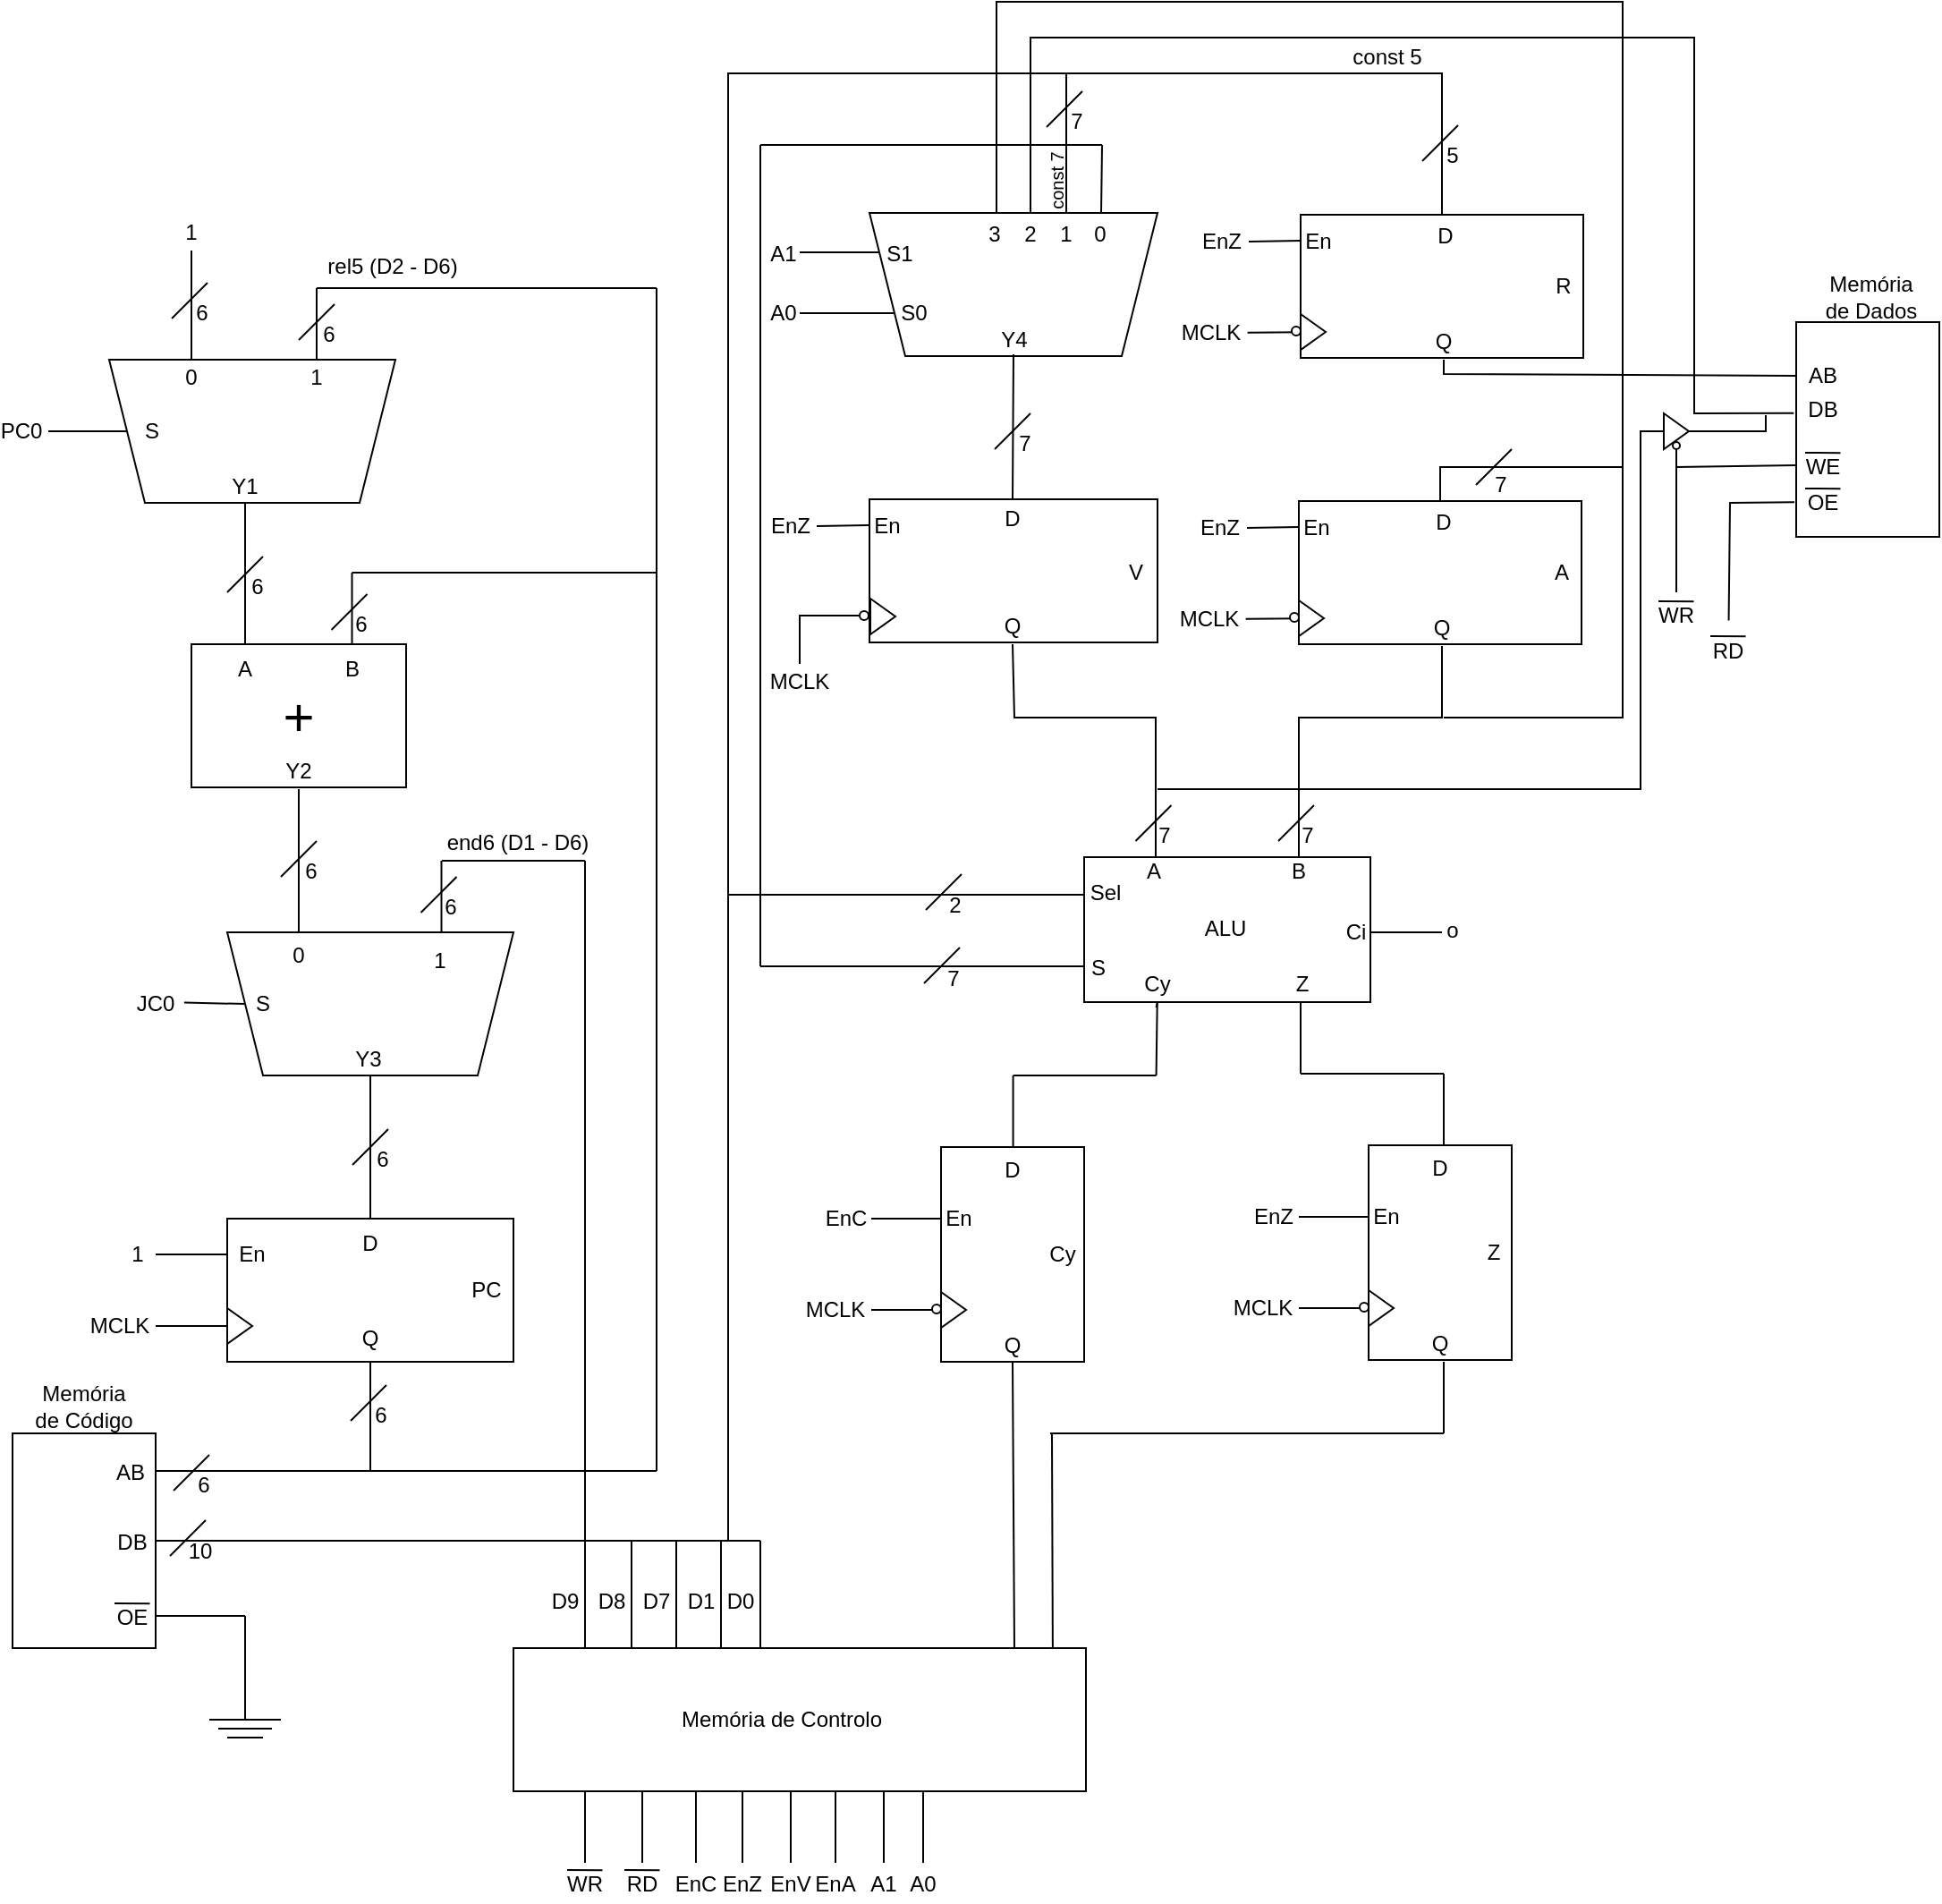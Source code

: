 <mxfile version="26.2.13">
  <diagram name="Página-1" id="kcU5rSz5lpSlfPUG9S-6">
    <mxGraphModel dx="899" dy="1708" grid="1" gridSize="10" guides="1" tooltips="1" connect="1" arrows="1" fold="1" page="1" pageScale="1" pageWidth="827" pageHeight="1169" math="0" shadow="0">
      <root>
        <mxCell id="0" />
        <mxCell id="1" parent="0" />
        <mxCell id="8Mn8T-1MeE3Xo3vlcxgy-1" value="" style="rounded=0;whiteSpace=wrap;html=1;" parent="1" vertex="1">
          <mxGeometry x="360" y="200" width="80" height="120" as="geometry" />
        </mxCell>
        <mxCell id="8Mn8T-1MeE3Xo3vlcxgy-2" value="" style="rounded=0;whiteSpace=wrap;html=1;" parent="1" vertex="1">
          <mxGeometry x="640" y="320" width="320" height="80" as="geometry" />
        </mxCell>
        <mxCell id="8Mn8T-1MeE3Xo3vlcxgy-4" value="" style="rounded=0;whiteSpace=wrap;html=1;" parent="1" vertex="1">
          <mxGeometry x="480" y="80" width="160" height="80" as="geometry" />
        </mxCell>
        <mxCell id="8Mn8T-1MeE3Xo3vlcxgy-5" value="" style="shape=trapezoid;perimeter=trapezoidPerimeter;whiteSpace=wrap;html=1;fixedSize=1;direction=west;" parent="1" vertex="1">
          <mxGeometry x="480" y="-80" width="160" height="80" as="geometry" />
        </mxCell>
        <mxCell id="8Mn8T-1MeE3Xo3vlcxgy-6" value="" style="rounded=0;whiteSpace=wrap;html=1;" parent="1" vertex="1">
          <mxGeometry x="460" y="-241" width="120" height="80" as="geometry" />
        </mxCell>
        <mxCell id="8Mn8T-1MeE3Xo3vlcxgy-7" value="" style="shape=trapezoid;perimeter=trapezoidPerimeter;whiteSpace=wrap;html=1;fixedSize=1;direction=west;" parent="1" vertex="1">
          <mxGeometry x="414" y="-400" width="160" height="80" as="geometry" />
        </mxCell>
        <mxCell id="8Mn8T-1MeE3Xo3vlcxgy-8" value="" style="rounded=0;whiteSpace=wrap;html=1;" parent="1" vertex="1">
          <mxGeometry x="879" y="40" width="80" height="120" as="geometry" />
        </mxCell>
        <mxCell id="8Mn8T-1MeE3Xo3vlcxgy-10" value="" style="rounded=0;whiteSpace=wrap;html=1;" parent="1" vertex="1">
          <mxGeometry x="959" y="-122" width="160" height="81" as="geometry" />
        </mxCell>
        <mxCell id="8Mn8T-1MeE3Xo3vlcxgy-12" value="" style="rounded=0;whiteSpace=wrap;html=1;" parent="1" vertex="1">
          <mxGeometry x="839" y="-322" width="161" height="80" as="geometry" />
        </mxCell>
        <mxCell id="8Mn8T-1MeE3Xo3vlcxgy-13" value="" style="rounded=0;whiteSpace=wrap;html=1;" parent="1" vertex="1">
          <mxGeometry x="1079" y="-321" width="158" height="80" as="geometry" />
        </mxCell>
        <mxCell id="8Mn8T-1MeE3Xo3vlcxgy-15" value="" style="shape=trapezoid;perimeter=trapezoidPerimeter;whiteSpace=wrap;html=1;fixedSize=1;direction=west;" parent="1" vertex="1">
          <mxGeometry x="839" y="-482" width="161" height="80" as="geometry" />
        </mxCell>
        <mxCell id="8Mn8T-1MeE3Xo3vlcxgy-16" value="" style="rounded=0;whiteSpace=wrap;html=1;" parent="1" vertex="1">
          <mxGeometry x="1357" y="-421" width="80" height="120" as="geometry" />
        </mxCell>
        <mxCell id="8Mn8T-1MeE3Xo3vlcxgy-19" value="Memória de Código" style="text;html=1;align=center;verticalAlign=middle;whiteSpace=wrap;rounded=0;" parent="1" vertex="1">
          <mxGeometry x="370" y="170" width="60" height="30" as="geometry" />
        </mxCell>
        <mxCell id="8Mn8T-1MeE3Xo3vlcxgy-21" value="DB" style="text;html=1;align=center;verticalAlign=middle;whiteSpace=wrap;rounded=0;" parent="1" vertex="1">
          <mxGeometry x="417" y="251" width="20" height="20" as="geometry" />
        </mxCell>
        <mxCell id="8Mn8T-1MeE3Xo3vlcxgy-22" value="AB" style="text;html=1;align=center;verticalAlign=middle;whiteSpace=wrap;rounded=0;" parent="1" vertex="1">
          <mxGeometry x="416" y="212" width="20" height="20" as="geometry" />
        </mxCell>
        <mxCell id="8Mn8T-1MeE3Xo3vlcxgy-24" value="Q" style="text;html=1;align=center;verticalAlign=middle;whiteSpace=wrap;rounded=0;" parent="1" vertex="1">
          <mxGeometry x="550" y="137" width="20" height="20" as="geometry" />
        </mxCell>
        <mxCell id="8Mn8T-1MeE3Xo3vlcxgy-25" value="PC" style="text;html=1;align=center;verticalAlign=middle;whiteSpace=wrap;rounded=0;" parent="1" vertex="1">
          <mxGeometry x="615" y="110" width="20" height="20" as="geometry" />
        </mxCell>
        <mxCell id="8Mn8T-1MeE3Xo3vlcxgy-27" value="En" style="text;html=1;align=center;verticalAlign=middle;whiteSpace=wrap;rounded=0;" parent="1" vertex="1">
          <mxGeometry x="484" y="90" width="20" height="20" as="geometry" />
        </mxCell>
        <mxCell id="8Mn8T-1MeE3Xo3vlcxgy-28" value="D" style="text;html=1;align=center;verticalAlign=middle;whiteSpace=wrap;rounded=0;" parent="1" vertex="1">
          <mxGeometry x="550" y="84" width="20" height="20" as="geometry" />
        </mxCell>
        <mxCell id="8Mn8T-1MeE3Xo3vlcxgy-29" value="MCLK" style="text;html=1;align=center;verticalAlign=middle;whiteSpace=wrap;rounded=0;" parent="1" vertex="1">
          <mxGeometry x="400" y="130" width="40" height="20" as="geometry" />
        </mxCell>
        <mxCell id="8Mn8T-1MeE3Xo3vlcxgy-30" value="1" style="text;html=1;align=center;verticalAlign=middle;whiteSpace=wrap;rounded=0;" parent="1" vertex="1">
          <mxGeometry x="420" y="90" width="20" height="20" as="geometry" />
        </mxCell>
        <mxCell id="uzvwAVzjdiCxSKJMN8w5-1" value="Y3" style="text;html=1;align=center;verticalAlign=middle;whiteSpace=wrap;rounded=0;" parent="1" vertex="1">
          <mxGeometry x="549" y="-19" width="20" height="20" as="geometry" />
        </mxCell>
        <mxCell id="uzvwAVzjdiCxSKJMN8w5-2" value="S" style="text;html=1;align=center;verticalAlign=middle;whiteSpace=wrap;rounded=0;" parent="1" vertex="1">
          <mxGeometry x="490" y="-50" width="20" height="20" as="geometry" />
        </mxCell>
        <mxCell id="uzvwAVzjdiCxSKJMN8w5-3" value="0" style="text;html=1;align=center;verticalAlign=middle;whiteSpace=wrap;rounded=0;" parent="1" vertex="1">
          <mxGeometry x="510" y="-77" width="20" height="20" as="geometry" />
        </mxCell>
        <mxCell id="uzvwAVzjdiCxSKJMN8w5-4" value="6" style="text;html=1;align=center;verticalAlign=middle;whiteSpace=wrap;rounded=0;" parent="1" vertex="1">
          <mxGeometry x="556.5" y="37" width="20" height="20" as="geometry" />
        </mxCell>
        <mxCell id="uzvwAVzjdiCxSKJMN8w5-5" value="JC0" style="text;html=1;align=center;verticalAlign=middle;whiteSpace=wrap;rounded=0;" parent="1" vertex="1">
          <mxGeometry x="430" y="-50" width="20" height="20" as="geometry" />
        </mxCell>
        <mxCell id="uzvwAVzjdiCxSKJMN8w5-6" value="Y2" style="text;html=1;align=center;verticalAlign=middle;whiteSpace=wrap;rounded=0;" parent="1" vertex="1">
          <mxGeometry x="510" y="-180" width="20" height="20" as="geometry" />
        </mxCell>
        <mxCell id="uzvwAVzjdiCxSKJMN8w5-7" value="A" style="text;html=1;align=center;verticalAlign=middle;whiteSpace=wrap;rounded=0;" parent="1" vertex="1">
          <mxGeometry x="480" y="-237" width="20" height="20" as="geometry" />
        </mxCell>
        <mxCell id="uzvwAVzjdiCxSKJMN8w5-8" value="B" style="text;html=1;align=center;verticalAlign=middle;whiteSpace=wrap;rounded=0;" parent="1" vertex="1">
          <mxGeometry x="540" y="-237" width="20" height="20" as="geometry" />
        </mxCell>
        <mxCell id="uzvwAVzjdiCxSKJMN8w5-9" value="Y1" style="text;html=1;align=center;verticalAlign=middle;whiteSpace=wrap;rounded=0;" parent="1" vertex="1">
          <mxGeometry x="480" y="-339" width="20" height="20" as="geometry" />
        </mxCell>
        <mxCell id="uzvwAVzjdiCxSKJMN8w5-10" value="S" style="text;html=1;align=center;verticalAlign=middle;whiteSpace=wrap;rounded=0;" parent="1" vertex="1">
          <mxGeometry x="428" y="-370" width="20" height="20" as="geometry" />
        </mxCell>
        <mxCell id="uzvwAVzjdiCxSKJMN8w5-11" value="PC0" style="text;html=1;align=center;verticalAlign=middle;whiteSpace=wrap;rounded=0;" parent="1" vertex="1">
          <mxGeometry x="355" y="-370" width="20" height="20" as="geometry" />
        </mxCell>
        <mxCell id="uzvwAVzjdiCxSKJMN8w5-12" value="0" style="text;html=1;align=center;verticalAlign=middle;whiteSpace=wrap;rounded=0;" parent="1" vertex="1">
          <mxGeometry x="450" y="-400" width="20" height="20" as="geometry" />
        </mxCell>
        <mxCell id="uzvwAVzjdiCxSKJMN8w5-13" value="1" style="text;html=1;align=center;verticalAlign=middle;whiteSpace=wrap;rounded=0;" parent="1" vertex="1">
          <mxGeometry x="520" y="-400" width="20" height="20" as="geometry" />
        </mxCell>
        <mxCell id="uzvwAVzjdiCxSKJMN8w5-14" value="1" style="text;html=1;align=center;verticalAlign=middle;whiteSpace=wrap;rounded=0;" parent="1" vertex="1">
          <mxGeometry x="450" y="-481" width="20" height="20" as="geometry" />
        </mxCell>
        <mxCell id="uzvwAVzjdiCxSKJMN8w5-15" value="" style="endArrow=none;html=1;rounded=0;exitX=0.5;exitY=0;exitDx=0;exitDy=0;entryX=0.5;entryY=1;entryDx=0;entryDy=0;" parent="1" source="uzvwAVzjdiCxSKJMN8w5-12" target="uzvwAVzjdiCxSKJMN8w5-14" edge="1">
          <mxGeometry width="50" height="50" relative="1" as="geometry">
            <mxPoint x="490" y="-420" as="sourcePoint" />
            <mxPoint x="540" y="-470" as="targetPoint" />
          </mxGeometry>
        </mxCell>
        <mxCell id="uzvwAVzjdiCxSKJMN8w5-17" value="" style="endArrow=none;html=1;rounded=0;entryX=1;entryY=0.5;entryDx=0;entryDy=0;" parent="1" target="8Mn8T-1MeE3Xo3vlcxgy-7" edge="1">
          <mxGeometry width="50" height="50" relative="1" as="geometry">
            <mxPoint x="380" y="-360" as="sourcePoint" />
            <mxPoint x="540" y="-370" as="targetPoint" />
          </mxGeometry>
        </mxCell>
        <mxCell id="uzvwAVzjdiCxSKJMN8w5-18" value="" style="endArrow=none;html=1;rounded=0;exitX=0.25;exitY=0;exitDx=0;exitDy=0;" parent="1" source="8Mn8T-1MeE3Xo3vlcxgy-6" edge="1">
          <mxGeometry width="50" height="50" relative="1" as="geometry">
            <mxPoint x="440" y="-270" as="sourcePoint" />
            <mxPoint x="490" y="-320" as="targetPoint" />
          </mxGeometry>
        </mxCell>
        <mxCell id="uzvwAVzjdiCxSKJMN8w5-19" value="" style="endArrow=none;html=1;rounded=0;exitX=0.75;exitY=1;exitDx=0;exitDy=0;" parent="1" source="8Mn8T-1MeE3Xo3vlcxgy-5" edge="1">
          <mxGeometry width="50" height="50" relative="1" as="geometry">
            <mxPoint x="470" y="-110" as="sourcePoint" />
            <mxPoint x="520" y="-160" as="targetPoint" />
          </mxGeometry>
        </mxCell>
        <mxCell id="uzvwAVzjdiCxSKJMN8w5-20" value="" style="endArrow=none;html=1;rounded=0;" parent="1" edge="1">
          <mxGeometry width="50" height="50" relative="1" as="geometry">
            <mxPoint x="440" y="302" as="sourcePoint" />
            <mxPoint x="490" y="302" as="targetPoint" />
          </mxGeometry>
        </mxCell>
        <mxCell id="uzvwAVzjdiCxSKJMN8w5-21" value="" style="endArrow=none;html=1;rounded=0;" parent="1" edge="1">
          <mxGeometry width="50" height="50" relative="1" as="geometry">
            <mxPoint x="490" y="360" as="sourcePoint" />
            <mxPoint x="490" y="302" as="targetPoint" />
          </mxGeometry>
        </mxCell>
        <mxCell id="uzvwAVzjdiCxSKJMN8w5-22" value="" style="endArrow=none;html=1;rounded=0;" parent="1" edge="1">
          <mxGeometry width="50" height="50" relative="1" as="geometry">
            <mxPoint x="470" y="360" as="sourcePoint" />
            <mxPoint x="510" y="360" as="targetPoint" />
          </mxGeometry>
        </mxCell>
        <mxCell id="uzvwAVzjdiCxSKJMN8w5-23" value="" style="endArrow=none;html=1;rounded=0;" parent="1" edge="1">
          <mxGeometry width="50" height="50" relative="1" as="geometry">
            <mxPoint x="475" y="365" as="sourcePoint" />
            <mxPoint x="505" y="365" as="targetPoint" />
          </mxGeometry>
        </mxCell>
        <mxCell id="uzvwAVzjdiCxSKJMN8w5-24" value="" style="endArrow=none;html=1;rounded=0;" parent="1" edge="1">
          <mxGeometry width="50" height="50" relative="1" as="geometry">
            <mxPoint x="480" y="370" as="sourcePoint" />
            <mxPoint x="500" y="370" as="targetPoint" />
          </mxGeometry>
        </mxCell>
        <mxCell id="uzvwAVzjdiCxSKJMN8w5-25" value="" style="endArrow=none;html=1;rounded=0;" parent="1" edge="1">
          <mxGeometry width="50" height="50" relative="1" as="geometry">
            <mxPoint x="440" y="221" as="sourcePoint" />
            <mxPoint x="560" y="221" as="targetPoint" />
          </mxGeometry>
        </mxCell>
        <mxCell id="uzvwAVzjdiCxSKJMN8w5-26" value="" style="endArrow=none;html=1;rounded=0;entryX=0.5;entryY=1;entryDx=0;entryDy=0;" parent="1" target="8Mn8T-1MeE3Xo3vlcxgy-4" edge="1">
          <mxGeometry width="50" height="50" relative="1" as="geometry">
            <mxPoint x="560" y="221" as="sourcePoint" />
            <mxPoint x="560" y="161" as="targetPoint" />
          </mxGeometry>
        </mxCell>
        <mxCell id="uzvwAVzjdiCxSKJMN8w5-27" value="" style="endArrow=none;html=1;rounded=0;" parent="1" edge="1">
          <mxGeometry width="50" height="50" relative="1" as="geometry">
            <mxPoint x="560" y="221" as="sourcePoint" />
            <mxPoint x="720" y="221" as="targetPoint" />
          </mxGeometry>
        </mxCell>
        <mxCell id="yjy2nmk_XKgMLHxyc1XQ-1" value="" style="endArrow=none;html=1;rounded=0;" edge="1" parent="1">
          <mxGeometry width="50" height="50" relative="1" as="geometry">
            <mxPoint x="720" y="221" as="sourcePoint" />
            <mxPoint x="720" y="-440" as="targetPoint" />
          </mxGeometry>
        </mxCell>
        <mxCell id="yjy2nmk_XKgMLHxyc1XQ-2" value="" style="endArrow=none;html=1;rounded=0;" edge="1" parent="1">
          <mxGeometry width="50" height="50" relative="1" as="geometry">
            <mxPoint x="530" y="-440" as="sourcePoint" />
            <mxPoint x="720" y="-440" as="targetPoint" />
          </mxGeometry>
        </mxCell>
        <mxCell id="yjy2nmk_XKgMLHxyc1XQ-3" value="" style="endArrow=none;html=1;rounded=0;exitX=0.5;exitY=0;exitDx=0;exitDy=0;" edge="1" parent="1" source="uzvwAVzjdiCxSKJMN8w5-13">
          <mxGeometry width="50" height="50" relative="1" as="geometry">
            <mxPoint x="480" y="-390" as="sourcePoint" />
            <mxPoint x="530" y="-440" as="targetPoint" />
          </mxGeometry>
        </mxCell>
        <mxCell id="yjy2nmk_XKgMLHxyc1XQ-4" value="" style="endArrow=none;html=1;rounded=0;" edge="1" parent="1">
          <mxGeometry width="50" height="50" relative="1" as="geometry">
            <mxPoint x="549.75" y="-281" as="sourcePoint" />
            <mxPoint x="720" y="-281" as="targetPoint" />
          </mxGeometry>
        </mxCell>
        <mxCell id="yjy2nmk_XKgMLHxyc1XQ-5" value="" style="endArrow=none;html=1;rounded=0;exitX=0.25;exitY=1;exitDx=0;exitDy=0;" edge="1" parent="1">
          <mxGeometry width="50" height="50" relative="1" as="geometry">
            <mxPoint x="549.75" y="-241" as="sourcePoint" />
            <mxPoint x="549.75" y="-281" as="targetPoint" />
          </mxGeometry>
        </mxCell>
        <mxCell id="yjy2nmk_XKgMLHxyc1XQ-7" value="rel5 (D2 - D6)" style="text;html=1;align=center;verticalAlign=middle;whiteSpace=wrap;rounded=0;" vertex="1" parent="1">
          <mxGeometry x="528" y="-467" width="89" height="30" as="geometry" />
        </mxCell>
        <mxCell id="yjy2nmk_XKgMLHxyc1XQ-9" value="" style="endArrow=none;html=1;rounded=0;exitX=1.297;exitY=0.465;exitDx=0;exitDy=0;exitPerimeter=0;" edge="1" parent="1" source="uzvwAVzjdiCxSKJMN8w5-5">
          <mxGeometry width="50" height="50" relative="1" as="geometry">
            <mxPoint x="440" y="10" as="sourcePoint" />
            <mxPoint x="490" y="-40" as="targetPoint" />
          </mxGeometry>
        </mxCell>
        <mxCell id="yjy2nmk_XKgMLHxyc1XQ-10" value="" style="endArrow=none;html=1;rounded=0;exitX=1;exitY=0.5;exitDx=0;exitDy=0;" edge="1" parent="1" source="8Mn8T-1MeE3Xo3vlcxgy-30">
          <mxGeometry width="50" height="50" relative="1" as="geometry">
            <mxPoint x="430" y="150" as="sourcePoint" />
            <mxPoint x="480" y="100" as="targetPoint" />
          </mxGeometry>
        </mxCell>
        <mxCell id="yjy2nmk_XKgMLHxyc1XQ-11" value="" style="endArrow=none;html=1;rounded=0;exitX=1;exitY=0.5;exitDx=0;exitDy=0;" edge="1" parent="1" source="yjy2nmk_XKgMLHxyc1XQ-12">
          <mxGeometry width="50" height="50" relative="1" as="geometry">
            <mxPoint x="430" y="190" as="sourcePoint" />
            <mxPoint x="480" y="140" as="targetPoint" />
          </mxGeometry>
        </mxCell>
        <mxCell id="yjy2nmk_XKgMLHxyc1XQ-13" value="" style="endArrow=none;html=1;rounded=0;exitX=1;exitY=0.5;exitDx=0;exitDy=0;" edge="1" parent="1" source="8Mn8T-1MeE3Xo3vlcxgy-29" target="yjy2nmk_XKgMLHxyc1XQ-12">
          <mxGeometry width="50" height="50" relative="1" as="geometry">
            <mxPoint x="440" y="140" as="sourcePoint" />
            <mxPoint x="480" y="140" as="targetPoint" />
          </mxGeometry>
        </mxCell>
        <mxCell id="yjy2nmk_XKgMLHxyc1XQ-12" value="" style="triangle;whiteSpace=wrap;html=1;" vertex="1" parent="1">
          <mxGeometry x="480" y="130" width="14" height="20" as="geometry" />
        </mxCell>
        <mxCell id="yjy2nmk_XKgMLHxyc1XQ-14" value="" style="endArrow=none;html=1;rounded=0;exitX=0.5;exitY=0;exitDx=0;exitDy=0;" edge="1" parent="1" source="8Mn8T-1MeE3Xo3vlcxgy-4">
          <mxGeometry width="50" height="50" relative="1" as="geometry">
            <mxPoint x="510" y="50" as="sourcePoint" />
            <mxPoint x="560" as="targetPoint" />
          </mxGeometry>
        </mxCell>
        <mxCell id="yjy2nmk_XKgMLHxyc1XQ-15" value="" style="endArrow=none;html=1;rounded=0;" edge="1" parent="1">
          <mxGeometry width="50" height="50" relative="1" as="geometry">
            <mxPoint x="550" y="50" as="sourcePoint" />
            <mxPoint x="570" y="30" as="targetPoint" />
          </mxGeometry>
        </mxCell>
        <mxCell id="yjy2nmk_XKgMLHxyc1XQ-17" value="1" style="text;html=1;align=center;verticalAlign=middle;whiteSpace=wrap;rounded=0;" vertex="1" parent="1">
          <mxGeometry x="589" y="-74" width="20" height="20" as="geometry" />
        </mxCell>
        <mxCell id="yjy2nmk_XKgMLHxyc1XQ-18" value="6" style="text;html=1;align=center;verticalAlign=middle;whiteSpace=wrap;rounded=0;" vertex="1" parent="1">
          <mxGeometry x="555.5" y="180" width="20" height="20" as="geometry" />
        </mxCell>
        <mxCell id="yjy2nmk_XKgMLHxyc1XQ-19" value="" style="endArrow=none;html=1;rounded=0;" edge="1" parent="1">
          <mxGeometry width="50" height="50" relative="1" as="geometry">
            <mxPoint x="549" y="193" as="sourcePoint" />
            <mxPoint x="569" y="173" as="targetPoint" />
          </mxGeometry>
        </mxCell>
        <mxCell id="yjy2nmk_XKgMLHxyc1XQ-20" value="6" style="text;html=1;align=center;verticalAlign=middle;whiteSpace=wrap;rounded=0;" vertex="1" parent="1">
          <mxGeometry x="544.75" y="-262" width="20" height="20" as="geometry" />
        </mxCell>
        <mxCell id="yjy2nmk_XKgMLHxyc1XQ-21" value="" style="endArrow=none;html=1;rounded=0;" edge="1" parent="1">
          <mxGeometry width="50" height="50" relative="1" as="geometry">
            <mxPoint x="538.25" y="-249" as="sourcePoint" />
            <mxPoint x="558.25" y="-269" as="targetPoint" />
          </mxGeometry>
        </mxCell>
        <mxCell id="yjy2nmk_XKgMLHxyc1XQ-22" value="6" style="text;html=1;align=center;verticalAlign=middle;whiteSpace=wrap;rounded=0;" vertex="1" parent="1">
          <mxGeometry x="516.5" y="-124" width="20" height="20" as="geometry" />
        </mxCell>
        <mxCell id="yjy2nmk_XKgMLHxyc1XQ-23" value="" style="endArrow=none;html=1;rounded=0;" edge="1" parent="1">
          <mxGeometry width="50" height="50" relative="1" as="geometry">
            <mxPoint x="510" y="-111" as="sourcePoint" />
            <mxPoint x="530" y="-131" as="targetPoint" />
          </mxGeometry>
        </mxCell>
        <mxCell id="yjy2nmk_XKgMLHxyc1XQ-24" value="6" style="text;html=1;align=center;verticalAlign=middle;whiteSpace=wrap;rounded=0;" vertex="1" parent="1">
          <mxGeometry x="486.5" y="-283" width="20" height="20" as="geometry" />
        </mxCell>
        <mxCell id="yjy2nmk_XKgMLHxyc1XQ-25" value="" style="endArrow=none;html=1;rounded=0;" edge="1" parent="1">
          <mxGeometry width="50" height="50" relative="1" as="geometry">
            <mxPoint x="480" y="-270" as="sourcePoint" />
            <mxPoint x="500" y="-290" as="targetPoint" />
          </mxGeometry>
        </mxCell>
        <mxCell id="yjy2nmk_XKgMLHxyc1XQ-26" value="6" style="text;html=1;align=center;verticalAlign=middle;whiteSpace=wrap;rounded=0;" vertex="1" parent="1">
          <mxGeometry x="455.5" y="-436" width="20" height="20" as="geometry" />
        </mxCell>
        <mxCell id="yjy2nmk_XKgMLHxyc1XQ-27" value="" style="endArrow=none;html=1;rounded=0;" edge="1" parent="1">
          <mxGeometry width="50" height="50" relative="1" as="geometry">
            <mxPoint x="449" y="-423" as="sourcePoint" />
            <mxPoint x="469" y="-443" as="targetPoint" />
          </mxGeometry>
        </mxCell>
        <mxCell id="yjy2nmk_XKgMLHxyc1XQ-28" value="6" style="text;html=1;align=center;verticalAlign=middle;whiteSpace=wrap;rounded=0;" vertex="1" parent="1">
          <mxGeometry x="526.5" y="-424" width="20" height="20" as="geometry" />
        </mxCell>
        <mxCell id="yjy2nmk_XKgMLHxyc1XQ-29" value="" style="endArrow=none;html=1;rounded=0;" edge="1" parent="1">
          <mxGeometry width="50" height="50" relative="1" as="geometry">
            <mxPoint x="520" y="-411" as="sourcePoint" />
            <mxPoint x="540" y="-431" as="targetPoint" />
          </mxGeometry>
        </mxCell>
        <mxCell id="yjy2nmk_XKgMLHxyc1XQ-31" value="" style="endArrow=none;html=1;rounded=0;" edge="1" parent="1">
          <mxGeometry width="50" height="50" relative="1" as="geometry">
            <mxPoint x="440" y="260" as="sourcePoint" />
            <mxPoint x="560" y="260" as="targetPoint" />
          </mxGeometry>
        </mxCell>
        <mxCell id="yjy2nmk_XKgMLHxyc1XQ-32" value="" style="endArrow=none;html=1;rounded=0;" edge="1" parent="1">
          <mxGeometry width="50" height="50" relative="1" as="geometry">
            <mxPoint x="560" y="260" as="sourcePoint" />
            <mxPoint x="680" y="260" as="targetPoint" />
          </mxGeometry>
        </mxCell>
        <mxCell id="yjy2nmk_XKgMLHxyc1XQ-33" value="" style="endArrow=none;html=1;rounded=0;" edge="1" parent="1">
          <mxGeometry width="50" height="50" relative="1" as="geometry">
            <mxPoint x="680" y="260" as="sourcePoint" />
            <mxPoint x="680" y="-120" as="targetPoint" />
          </mxGeometry>
        </mxCell>
        <mxCell id="yjy2nmk_XKgMLHxyc1XQ-34" value="" style="endArrow=none;html=1;rounded=0;" edge="1" parent="1">
          <mxGeometry width="50" height="50" relative="1" as="geometry">
            <mxPoint x="600" y="-120" as="sourcePoint" />
            <mxPoint x="680" y="-120" as="targetPoint" />
          </mxGeometry>
        </mxCell>
        <mxCell id="yjy2nmk_XKgMLHxyc1XQ-35" value="6" style="text;html=1;align=center;verticalAlign=middle;whiteSpace=wrap;rounded=0;" vertex="1" parent="1">
          <mxGeometry x="594.75" y="-104" width="20" height="20" as="geometry" />
        </mxCell>
        <mxCell id="yjy2nmk_XKgMLHxyc1XQ-36" value="" style="endArrow=none;html=1;rounded=0;" edge="1" parent="1">
          <mxGeometry width="50" height="50" relative="1" as="geometry">
            <mxPoint x="588.25" y="-91" as="sourcePoint" />
            <mxPoint x="608.25" y="-111" as="targetPoint" />
          </mxGeometry>
        </mxCell>
        <mxCell id="yjy2nmk_XKgMLHxyc1XQ-37" value="" style="endArrow=none;html=1;rounded=0;exitX=0.25;exitY=1;exitDx=0;exitDy=0;" edge="1" parent="1">
          <mxGeometry width="50" height="50" relative="1" as="geometry">
            <mxPoint x="599.75" y="-80" as="sourcePoint" />
            <mxPoint x="599.75" y="-120" as="targetPoint" />
          </mxGeometry>
        </mxCell>
        <mxCell id="yjy2nmk_XKgMLHxyc1XQ-38" value="" style="endArrow=none;html=1;rounded=0;" edge="1" parent="1">
          <mxGeometry width="50" height="50" relative="1" as="geometry">
            <mxPoint x="678" y="260" as="sourcePoint" />
            <mxPoint x="778" y="260" as="targetPoint" />
          </mxGeometry>
        </mxCell>
        <mxCell id="yjy2nmk_XKgMLHxyc1XQ-39" value="" style="endArrow=none;html=1;rounded=0;" edge="1" parent="1">
          <mxGeometry width="50" height="50" relative="1" as="geometry">
            <mxPoint x="680" y="320" as="sourcePoint" />
            <mxPoint x="680" y="260" as="targetPoint" />
          </mxGeometry>
        </mxCell>
        <mxCell id="yjy2nmk_XKgMLHxyc1XQ-42" value="D9" style="text;html=1;align=center;verticalAlign=middle;whiteSpace=wrap;rounded=0;" vertex="1" parent="1">
          <mxGeometry x="659" y="284" width="20" height="20" as="geometry" />
        </mxCell>
        <mxCell id="yjy2nmk_XKgMLHxyc1XQ-43" value="" style="endArrow=none;html=1;rounded=0;" edge="1" parent="1">
          <mxGeometry width="50" height="50" relative="1" as="geometry">
            <mxPoint x="706" y="320" as="sourcePoint" />
            <mxPoint x="706" y="260" as="targetPoint" />
          </mxGeometry>
        </mxCell>
        <mxCell id="yjy2nmk_XKgMLHxyc1XQ-44" value="D8" style="text;html=1;align=center;verticalAlign=middle;whiteSpace=wrap;rounded=0;" vertex="1" parent="1">
          <mxGeometry x="685" y="284" width="20" height="20" as="geometry" />
        </mxCell>
        <mxCell id="yjy2nmk_XKgMLHxyc1XQ-45" value="" style="endArrow=none;html=1;rounded=0;" edge="1" parent="1">
          <mxGeometry width="50" height="50" relative="1" as="geometry">
            <mxPoint x="731" y="320" as="sourcePoint" />
            <mxPoint x="731" y="260" as="targetPoint" />
          </mxGeometry>
        </mxCell>
        <mxCell id="yjy2nmk_XKgMLHxyc1XQ-46" value="D7" style="text;html=1;align=center;verticalAlign=middle;whiteSpace=wrap;rounded=0;" vertex="1" parent="1">
          <mxGeometry x="710" y="284" width="20" height="20" as="geometry" />
        </mxCell>
        <mxCell id="yjy2nmk_XKgMLHxyc1XQ-47" value="" style="endArrow=none;html=1;rounded=0;" edge="1" parent="1">
          <mxGeometry width="50" height="50" relative="1" as="geometry">
            <mxPoint x="756" y="320" as="sourcePoint" />
            <mxPoint x="756" y="260" as="targetPoint" />
          </mxGeometry>
        </mxCell>
        <mxCell id="yjy2nmk_XKgMLHxyc1XQ-48" value="D1" style="text;html=1;align=center;verticalAlign=middle;whiteSpace=wrap;rounded=0;" vertex="1" parent="1">
          <mxGeometry x="735" y="284" width="20" height="20" as="geometry" />
        </mxCell>
        <mxCell id="yjy2nmk_XKgMLHxyc1XQ-49" value="" style="endArrow=none;html=1;rounded=0;" edge="1" parent="1">
          <mxGeometry width="50" height="50" relative="1" as="geometry">
            <mxPoint x="778" y="320" as="sourcePoint" />
            <mxPoint x="778" y="260" as="targetPoint" />
          </mxGeometry>
        </mxCell>
        <mxCell id="yjy2nmk_XKgMLHxyc1XQ-50" value="D0" style="text;html=1;align=center;verticalAlign=middle;whiteSpace=wrap;rounded=0;" vertex="1" parent="1">
          <mxGeometry x="757" y="284" width="20" height="20" as="geometry" />
        </mxCell>
        <mxCell id="yjy2nmk_XKgMLHxyc1XQ-51" value="" style="endArrow=none;html=1;rounded=0;" edge="1" parent="1">
          <mxGeometry width="50" height="50" relative="1" as="geometry">
            <mxPoint x="680" y="440" as="sourcePoint" />
            <mxPoint x="680" y="400" as="targetPoint" />
          </mxGeometry>
        </mxCell>
        <mxCell id="yjy2nmk_XKgMLHxyc1XQ-53" value="" style="endArrow=none;html=1;rounded=0;" edge="1" parent="1">
          <mxGeometry width="50" height="50" relative="1" as="geometry">
            <mxPoint x="712" y="440" as="sourcePoint" />
            <mxPoint x="712" y="400" as="targetPoint" />
          </mxGeometry>
        </mxCell>
        <mxCell id="yjy2nmk_XKgMLHxyc1XQ-55" value="" style="endArrow=none;html=1;rounded=0;" edge="1" parent="1">
          <mxGeometry width="50" height="50" relative="1" as="geometry">
            <mxPoint x="742" y="440" as="sourcePoint" />
            <mxPoint x="742" y="400" as="targetPoint" />
          </mxGeometry>
        </mxCell>
        <mxCell id="yjy2nmk_XKgMLHxyc1XQ-56" value="EnC" style="text;html=1;align=center;verticalAlign=middle;whiteSpace=wrap;rounded=0;" vertex="1" parent="1">
          <mxGeometry x="732" y="442" width="20" height="20" as="geometry" />
        </mxCell>
        <mxCell id="yjy2nmk_XKgMLHxyc1XQ-57" value="" style="endArrow=none;html=1;rounded=0;" edge="1" parent="1">
          <mxGeometry width="50" height="50" relative="1" as="geometry">
            <mxPoint x="768" y="440" as="sourcePoint" />
            <mxPoint x="768" y="400" as="targetPoint" />
          </mxGeometry>
        </mxCell>
        <mxCell id="yjy2nmk_XKgMLHxyc1XQ-58" value="EnZ" style="text;html=1;align=center;verticalAlign=middle;whiteSpace=wrap;rounded=0;" vertex="1" parent="1">
          <mxGeometry x="758" y="442" width="20" height="20" as="geometry" />
        </mxCell>
        <mxCell id="yjy2nmk_XKgMLHxyc1XQ-59" value="" style="endArrow=none;html=1;rounded=0;" edge="1" parent="1">
          <mxGeometry width="50" height="50" relative="1" as="geometry">
            <mxPoint x="795" y="440" as="sourcePoint" />
            <mxPoint x="795" y="400" as="targetPoint" />
          </mxGeometry>
        </mxCell>
        <mxCell id="yjy2nmk_XKgMLHxyc1XQ-60" value="EnV" style="text;html=1;align=center;verticalAlign=middle;whiteSpace=wrap;rounded=0;" vertex="1" parent="1">
          <mxGeometry x="785" y="442" width="20" height="20" as="geometry" />
        </mxCell>
        <mxCell id="yjy2nmk_XKgMLHxyc1XQ-61" value="" style="endArrow=none;html=1;rounded=0;" edge="1" parent="1">
          <mxGeometry width="50" height="50" relative="1" as="geometry">
            <mxPoint x="820" y="440" as="sourcePoint" />
            <mxPoint x="820" y="400" as="targetPoint" />
          </mxGeometry>
        </mxCell>
        <mxCell id="yjy2nmk_XKgMLHxyc1XQ-62" value="EnA" style="text;html=1;align=center;verticalAlign=middle;whiteSpace=wrap;rounded=0;" vertex="1" parent="1">
          <mxGeometry x="810" y="442" width="20" height="20" as="geometry" />
        </mxCell>
        <mxCell id="yjy2nmk_XKgMLHxyc1XQ-63" value="" style="endArrow=none;html=1;rounded=0;" edge="1" parent="1">
          <mxGeometry width="50" height="50" relative="1" as="geometry">
            <mxPoint x="847" y="440" as="sourcePoint" />
            <mxPoint x="847" y="400" as="targetPoint" />
          </mxGeometry>
        </mxCell>
        <mxCell id="yjy2nmk_XKgMLHxyc1XQ-64" value="A1" style="text;html=1;align=center;verticalAlign=middle;whiteSpace=wrap;rounded=0;" vertex="1" parent="1">
          <mxGeometry x="837" y="442" width="20" height="20" as="geometry" />
        </mxCell>
        <mxCell id="yjy2nmk_XKgMLHxyc1XQ-65" value="" style="endArrow=none;html=1;rounded=0;" edge="1" parent="1">
          <mxGeometry width="50" height="50" relative="1" as="geometry">
            <mxPoint x="869" y="440" as="sourcePoint" />
            <mxPoint x="869" y="400" as="targetPoint" />
          </mxGeometry>
        </mxCell>
        <mxCell id="yjy2nmk_XKgMLHxyc1XQ-66" value="A0" style="text;html=1;align=center;verticalAlign=middle;whiteSpace=wrap;rounded=0;" vertex="1" parent="1">
          <mxGeometry x="859" y="442" width="20" height="20" as="geometry" />
        </mxCell>
        <mxCell id="yjy2nmk_XKgMLHxyc1XQ-67" value="" style="endArrow=none;html=1;rounded=0;exitX=0.987;exitY=0.107;exitDx=0;exitDy=0;exitPerimeter=0;" edge="1" parent="1">
          <mxGeometry width="50" height="50" relative="1" as="geometry">
            <mxPoint x="689.74" y="444.14" as="sourcePoint" />
            <mxPoint x="670" y="444" as="targetPoint" />
          </mxGeometry>
        </mxCell>
        <mxCell id="yjy2nmk_XKgMLHxyc1XQ-70" value="WR" style="text;html=1;align=center;verticalAlign=middle;whiteSpace=wrap;rounded=0;" vertex="1" parent="1">
          <mxGeometry x="670" y="442" width="20" height="20" as="geometry" />
        </mxCell>
        <mxCell id="yjy2nmk_XKgMLHxyc1XQ-73" value="" style="endArrow=none;html=1;rounded=0;exitX=0.987;exitY=0.107;exitDx=0;exitDy=0;exitPerimeter=0;" edge="1" parent="1">
          <mxGeometry width="50" height="50" relative="1" as="geometry">
            <mxPoint x="721.74" y="444.14" as="sourcePoint" />
            <mxPoint x="702" y="444" as="targetPoint" />
          </mxGeometry>
        </mxCell>
        <mxCell id="yjy2nmk_XKgMLHxyc1XQ-74" value="RD" style="text;html=1;align=center;verticalAlign=middle;whiteSpace=wrap;rounded=0;" vertex="1" parent="1">
          <mxGeometry x="702" y="442" width="20" height="20" as="geometry" />
        </mxCell>
        <mxCell id="yjy2nmk_XKgMLHxyc1XQ-76" value="" style="endArrow=none;html=1;rounded=0;exitX=0.987;exitY=0.107;exitDx=0;exitDy=0;exitPerimeter=0;" edge="1" parent="1">
          <mxGeometry width="50" height="50" relative="1" as="geometry">
            <mxPoint x="436.74" y="295.14" as="sourcePoint" />
            <mxPoint x="417" y="295" as="targetPoint" />
          </mxGeometry>
        </mxCell>
        <mxCell id="yjy2nmk_XKgMLHxyc1XQ-77" value="OE" style="text;html=1;align=center;verticalAlign=middle;whiteSpace=wrap;rounded=0;" vertex="1" parent="1">
          <mxGeometry x="417" y="293" width="20" height="20" as="geometry" />
        </mxCell>
        <mxCell id="yjy2nmk_XKgMLHxyc1XQ-80" value="Memória de Controlo" style="text;html=1;align=center;verticalAlign=middle;whiteSpace=wrap;rounded=0;" vertex="1" parent="1">
          <mxGeometry x="730" y="345" width="120" height="30" as="geometry" />
        </mxCell>
        <mxCell id="yjy2nmk_XKgMLHxyc1XQ-81" value="" style="endArrow=none;html=1;rounded=0;entryX=0.5;entryY=1;entryDx=0;entryDy=0;" edge="1" parent="1" target="8Mn8T-1MeE3Xo3vlcxgy-8">
          <mxGeometry width="50" height="50" relative="1" as="geometry">
            <mxPoint x="920" y="320" as="sourcePoint" />
            <mxPoint x="970" y="270" as="targetPoint" />
          </mxGeometry>
        </mxCell>
        <mxCell id="yjy2nmk_XKgMLHxyc1XQ-82" value="" style="endArrow=none;html=1;rounded=0;" edge="1" parent="1">
          <mxGeometry width="50" height="50" relative="1" as="geometry">
            <mxPoint x="940" y="200" as="sourcePoint" />
            <mxPoint x="1160" y="200" as="targetPoint" />
          </mxGeometry>
        </mxCell>
        <mxCell id="yjy2nmk_XKgMLHxyc1XQ-83" value="" style="endArrow=none;html=1;rounded=0;entryX=0.5;entryY=1;entryDx=0;entryDy=0;" edge="1" parent="1">
          <mxGeometry width="50" height="50" relative="1" as="geometry">
            <mxPoint x="1160" y="200" as="sourcePoint" />
            <mxPoint x="1160" y="160" as="targetPoint" />
          </mxGeometry>
        </mxCell>
        <mxCell id="yjy2nmk_XKgMLHxyc1XQ-84" value="" style="endArrow=none;html=1;rounded=0;exitX=0.942;exitY=-0.02;exitDx=0;exitDy=0;exitPerimeter=0;" edge="1" parent="1">
          <mxGeometry width="50" height="50" relative="1" as="geometry">
            <mxPoint x="941.44" y="320.4" as="sourcePoint" />
            <mxPoint x="941" y="200" as="targetPoint" />
          </mxGeometry>
        </mxCell>
        <mxCell id="yjy2nmk_XKgMLHxyc1XQ-86" value="Q" style="text;html=1;align=center;verticalAlign=middle;whiteSpace=wrap;rounded=0;" vertex="1" parent="1">
          <mxGeometry x="909" y="141" width="20" height="20" as="geometry" />
        </mxCell>
        <mxCell id="yjy2nmk_XKgMLHxyc1XQ-89" value="Cy" style="text;html=1;align=center;verticalAlign=middle;whiteSpace=wrap;rounded=0;" vertex="1" parent="1">
          <mxGeometry x="937" y="90" width="20" height="20" as="geometry" />
        </mxCell>
        <mxCell id="yjy2nmk_XKgMLHxyc1XQ-90" value="En" style="text;html=1;align=center;verticalAlign=middle;whiteSpace=wrap;rounded=0;" vertex="1" parent="1">
          <mxGeometry x="879" y="70" width="20" height="20" as="geometry" />
        </mxCell>
        <mxCell id="yjy2nmk_XKgMLHxyc1XQ-91" value="D" style="text;html=1;align=center;verticalAlign=middle;whiteSpace=wrap;rounded=0;" vertex="1" parent="1">
          <mxGeometry x="909" y="43" width="20" height="20" as="geometry" />
        </mxCell>
        <mxCell id="yjy2nmk_XKgMLHxyc1XQ-97" value="" style="rounded=0;whiteSpace=wrap;html=1;" vertex="1" parent="1">
          <mxGeometry x="1118" y="39" width="80" height="120" as="geometry" />
        </mxCell>
        <mxCell id="yjy2nmk_XKgMLHxyc1XQ-98" value="Q" style="text;html=1;align=center;verticalAlign=middle;whiteSpace=wrap;rounded=0;" vertex="1" parent="1">
          <mxGeometry x="1148" y="140" width="20" height="20" as="geometry" />
        </mxCell>
        <mxCell id="yjy2nmk_XKgMLHxyc1XQ-99" value="Z" style="text;html=1;align=center;verticalAlign=middle;whiteSpace=wrap;rounded=0;" vertex="1" parent="1">
          <mxGeometry x="1178" y="89" width="20" height="20" as="geometry" />
        </mxCell>
        <mxCell id="yjy2nmk_XKgMLHxyc1XQ-100" value="En" style="text;html=1;align=center;verticalAlign=middle;whiteSpace=wrap;rounded=0;" vertex="1" parent="1">
          <mxGeometry x="1118" y="69" width="20" height="20" as="geometry" />
        </mxCell>
        <mxCell id="yjy2nmk_XKgMLHxyc1XQ-101" value="D" style="text;html=1;align=center;verticalAlign=middle;whiteSpace=wrap;rounded=0;" vertex="1" parent="1">
          <mxGeometry x="1148" y="42" width="20" height="20" as="geometry" />
        </mxCell>
        <mxCell id="yjy2nmk_XKgMLHxyc1XQ-102" value="MCLK" style="text;html=1;align=center;verticalAlign=middle;whiteSpace=wrap;rounded=0;" vertex="1" parent="1">
          <mxGeometry x="800" y="121" width="40" height="20" as="geometry" />
        </mxCell>
        <mxCell id="yjy2nmk_XKgMLHxyc1XQ-103" value="" style="endArrow=none;html=1;rounded=0;exitX=1;exitY=0.5;exitDx=0;exitDy=0;" edge="1" parent="1" source="yjy2nmk_XKgMLHxyc1XQ-105">
          <mxGeometry width="50" height="50" relative="1" as="geometry">
            <mxPoint x="830" y="181" as="sourcePoint" />
            <mxPoint x="880" y="131" as="targetPoint" />
          </mxGeometry>
        </mxCell>
        <mxCell id="yjy2nmk_XKgMLHxyc1XQ-104" value="" style="endArrow=none;html=1;rounded=0;exitX=1;exitY=0.5;exitDx=0;exitDy=0;" edge="1" parent="1" source="yjy2nmk_XKgMLHxyc1XQ-102" target="yjy2nmk_XKgMLHxyc1XQ-105">
          <mxGeometry width="50" height="50" relative="1" as="geometry">
            <mxPoint x="840" y="131" as="sourcePoint" />
            <mxPoint x="880" y="131" as="targetPoint" />
          </mxGeometry>
        </mxCell>
        <mxCell id="yjy2nmk_XKgMLHxyc1XQ-105" value="" style="triangle;whiteSpace=wrap;html=1;" vertex="1" parent="1">
          <mxGeometry x="879" y="121" width="14" height="20" as="geometry" />
        </mxCell>
        <mxCell id="yjy2nmk_XKgMLHxyc1XQ-106" value="" style="ellipse;whiteSpace=wrap;html=1;aspect=fixed;" vertex="1" parent="1">
          <mxGeometry x="874" y="128" width="5" height="5" as="geometry" />
        </mxCell>
        <mxCell id="yjy2nmk_XKgMLHxyc1XQ-107" value="MCLK" style="text;html=1;align=center;verticalAlign=middle;whiteSpace=wrap;rounded=0;" vertex="1" parent="1">
          <mxGeometry x="1039" y="120" width="40" height="20" as="geometry" />
        </mxCell>
        <mxCell id="yjy2nmk_XKgMLHxyc1XQ-108" value="" style="endArrow=none;html=1;rounded=0;exitX=1;exitY=0.5;exitDx=0;exitDy=0;" edge="1" parent="1" source="yjy2nmk_XKgMLHxyc1XQ-110">
          <mxGeometry width="50" height="50" relative="1" as="geometry">
            <mxPoint x="1069" y="180" as="sourcePoint" />
            <mxPoint x="1119" y="130" as="targetPoint" />
          </mxGeometry>
        </mxCell>
        <mxCell id="yjy2nmk_XKgMLHxyc1XQ-109" value="" style="endArrow=none;html=1;rounded=0;exitX=1;exitY=0.5;exitDx=0;exitDy=0;" edge="1" parent="1" source="yjy2nmk_XKgMLHxyc1XQ-107" target="yjy2nmk_XKgMLHxyc1XQ-110">
          <mxGeometry width="50" height="50" relative="1" as="geometry">
            <mxPoint x="1079" y="130" as="sourcePoint" />
            <mxPoint x="1119" y="130" as="targetPoint" />
          </mxGeometry>
        </mxCell>
        <mxCell id="yjy2nmk_XKgMLHxyc1XQ-110" value="" style="triangle;whiteSpace=wrap;html=1;" vertex="1" parent="1">
          <mxGeometry x="1118" y="120" width="14" height="20" as="geometry" />
        </mxCell>
        <mxCell id="yjy2nmk_XKgMLHxyc1XQ-111" value="" style="ellipse;whiteSpace=wrap;html=1;aspect=fixed;" vertex="1" parent="1">
          <mxGeometry x="1113" y="127" width="5" height="5" as="geometry" />
        </mxCell>
        <mxCell id="yjy2nmk_XKgMLHxyc1XQ-112" value="" style="endArrow=none;html=1;rounded=0;" edge="1" parent="1">
          <mxGeometry width="50" height="50" relative="1" as="geometry">
            <mxPoint x="1160" y="39" as="sourcePoint" />
            <mxPoint x="1160" y="-1" as="targetPoint" />
          </mxGeometry>
        </mxCell>
        <mxCell id="yjy2nmk_XKgMLHxyc1XQ-113" value="" style="endArrow=none;html=1;rounded=0;" edge="1" parent="1">
          <mxGeometry width="50" height="50" relative="1" as="geometry">
            <mxPoint x="1080" y="-1" as="sourcePoint" />
            <mxPoint x="1160" y="-1" as="targetPoint" />
          </mxGeometry>
        </mxCell>
        <mxCell id="yjy2nmk_XKgMLHxyc1XQ-115" value="" style="endArrow=none;html=1;rounded=0;entryX=0.5;entryY=1;entryDx=0;entryDy=0;" edge="1" parent="1">
          <mxGeometry width="50" height="50" relative="1" as="geometry">
            <mxPoint x="1080" y="-1" as="sourcePoint" />
            <mxPoint x="1080" y="-41" as="targetPoint" />
          </mxGeometry>
        </mxCell>
        <mxCell id="yjy2nmk_XKgMLHxyc1XQ-116" value="" style="endArrow=none;html=1;rounded=0;" edge="1" parent="1">
          <mxGeometry width="50" height="50" relative="1" as="geometry">
            <mxPoint x="919.29" as="sourcePoint" />
            <mxPoint x="919.29" y="40" as="targetPoint" />
          </mxGeometry>
        </mxCell>
        <mxCell id="yjy2nmk_XKgMLHxyc1XQ-117" value="" style="endArrow=none;html=1;rounded=0;" edge="1" parent="1">
          <mxGeometry width="50" height="50" relative="1" as="geometry">
            <mxPoint x="999.29" as="sourcePoint" />
            <mxPoint x="919.29" as="targetPoint" />
          </mxGeometry>
        </mxCell>
        <mxCell id="yjy2nmk_XKgMLHxyc1XQ-118" value="" style="endArrow=none;html=1;rounded=0;entryX=0.5;entryY=1;entryDx=0;entryDy=0;" edge="1" parent="1" source="yjy2nmk_XKgMLHxyc1XQ-130">
          <mxGeometry width="50" height="50" relative="1" as="geometry">
            <mxPoint x="999.29" y="-40" as="sourcePoint" />
            <mxPoint x="999.29" as="targetPoint" />
          </mxGeometry>
        </mxCell>
        <mxCell id="yjy2nmk_XKgMLHxyc1XQ-119" value="" style="endArrow=none;html=1;rounded=0;entryX=0;entryY=0.5;entryDx=0;entryDy=0;" edge="1" parent="1" target="yjy2nmk_XKgMLHxyc1XQ-100">
          <mxGeometry width="50" height="50" relative="1" as="geometry">
            <mxPoint x="1079" y="79" as="sourcePoint" />
            <mxPoint x="1079" y="79.64" as="targetPoint" />
          </mxGeometry>
        </mxCell>
        <mxCell id="yjy2nmk_XKgMLHxyc1XQ-124" value="EnZ" style="text;html=1;align=center;verticalAlign=middle;whiteSpace=wrap;rounded=0;" vertex="1" parent="1">
          <mxGeometry x="1055" y="69" width="20" height="20" as="geometry" />
        </mxCell>
        <mxCell id="yjy2nmk_XKgMLHxyc1XQ-125" value="" style="endArrow=none;html=1;rounded=0;entryX=0;entryY=0.5;entryDx=0;entryDy=0;" edge="1" parent="1">
          <mxGeometry width="50" height="50" relative="1" as="geometry">
            <mxPoint x="840" y="80" as="sourcePoint" />
            <mxPoint x="879" y="80" as="targetPoint" />
          </mxGeometry>
        </mxCell>
        <mxCell id="yjy2nmk_XKgMLHxyc1XQ-126" value="EnC" style="text;html=1;align=center;verticalAlign=middle;whiteSpace=wrap;rounded=0;" vertex="1" parent="1">
          <mxGeometry x="816" y="70" width="20" height="20" as="geometry" />
        </mxCell>
        <mxCell id="yjy2nmk_XKgMLHxyc1XQ-128" value="ALU" style="text;html=1;align=center;verticalAlign=middle;whiteSpace=wrap;rounded=0;" vertex="1" parent="1">
          <mxGeometry x="1028" y="-92" width="20" height="20" as="geometry" />
        </mxCell>
        <mxCell id="yjy2nmk_XKgMLHxyc1XQ-129" value="Z" style="text;html=1;align=center;verticalAlign=middle;whiteSpace=wrap;rounded=0;" vertex="1" parent="1">
          <mxGeometry x="1071" y="-61" width="20" height="20" as="geometry" />
        </mxCell>
        <mxCell id="yjy2nmk_XKgMLHxyc1XQ-131" value="" style="endArrow=none;html=1;rounded=0;entryX=0.5;entryY=1;entryDx=0;entryDy=0;" edge="1" parent="1" target="yjy2nmk_XKgMLHxyc1XQ-130">
          <mxGeometry width="50" height="50" relative="1" as="geometry">
            <mxPoint x="999.29" y="-38" as="sourcePoint" />
            <mxPoint x="999.29" y="2" as="targetPoint" />
          </mxGeometry>
        </mxCell>
        <mxCell id="yjy2nmk_XKgMLHxyc1XQ-130" value="Cy" style="text;html=1;align=center;verticalAlign=middle;whiteSpace=wrap;rounded=0;" vertex="1" parent="1">
          <mxGeometry x="990" y="-61" width="20" height="20" as="geometry" />
        </mxCell>
        <mxCell id="yjy2nmk_XKgMLHxyc1XQ-133" value="S" style="text;html=1;align=center;verticalAlign=middle;whiteSpace=wrap;rounded=0;" vertex="1" parent="1">
          <mxGeometry x="957" y="-70.5" width="20" height="20" as="geometry" />
        </mxCell>
        <mxCell id="yjy2nmk_XKgMLHxyc1XQ-134" value="Sel" style="text;html=1;align=center;verticalAlign=middle;whiteSpace=wrap;rounded=0;" vertex="1" parent="1">
          <mxGeometry x="961" y="-112" width="20" height="20" as="geometry" />
        </mxCell>
        <mxCell id="yjy2nmk_XKgMLHxyc1XQ-135" value="B" style="text;html=1;align=center;verticalAlign=middle;whiteSpace=wrap;rounded=0;" vertex="1" parent="1">
          <mxGeometry x="1069" y="-124" width="20" height="20" as="geometry" />
        </mxCell>
        <mxCell id="yjy2nmk_XKgMLHxyc1XQ-136" value="A" style="text;html=1;align=center;verticalAlign=middle;whiteSpace=wrap;rounded=0;" vertex="1" parent="1">
          <mxGeometry x="988" y="-124" width="20" height="20" as="geometry" />
        </mxCell>
        <mxCell id="yjy2nmk_XKgMLHxyc1XQ-137" value="Ci" style="text;html=1;align=center;verticalAlign=middle;whiteSpace=wrap;rounded=0;" vertex="1" parent="1">
          <mxGeometry x="1101" y="-90.5" width="20" height="20" as="geometry" />
        </mxCell>
        <mxCell id="yjy2nmk_XKgMLHxyc1XQ-139" value="" style="endArrow=none;html=1;rounded=0;" edge="1" parent="1">
          <mxGeometry width="50" height="50" relative="1" as="geometry">
            <mxPoint x="1119" y="-80" as="sourcePoint" />
            <mxPoint x="1159" y="-80" as="targetPoint" />
          </mxGeometry>
        </mxCell>
        <mxCell id="yjy2nmk_XKgMLHxyc1XQ-141" value="o" style="text;html=1;align=center;verticalAlign=middle;whiteSpace=wrap;rounded=0;" vertex="1" parent="1">
          <mxGeometry x="1155" y="-91.5" width="20" height="20" as="geometry" />
        </mxCell>
        <mxCell id="yjy2nmk_XKgMLHxyc1XQ-142" value="" style="endArrow=none;html=1;rounded=0;" edge="1" parent="1">
          <mxGeometry width="50" height="50" relative="1" as="geometry">
            <mxPoint x="760" y="-101" as="sourcePoint" />
            <mxPoint x="959" y="-101" as="targetPoint" />
          </mxGeometry>
        </mxCell>
        <mxCell id="yjy2nmk_XKgMLHxyc1XQ-143" value="" style="endArrow=none;html=1;rounded=0;" edge="1" parent="1">
          <mxGeometry width="50" height="50" relative="1" as="geometry">
            <mxPoint x="778" y="-61" as="sourcePoint" />
            <mxPoint x="959" y="-61" as="targetPoint" />
          </mxGeometry>
        </mxCell>
        <mxCell id="yjy2nmk_XKgMLHxyc1XQ-144" value="2" style="text;html=1;align=center;verticalAlign=middle;whiteSpace=wrap;rounded=0;" vertex="1" parent="1">
          <mxGeometry x="877" y="-105.5" width="20" height="20" as="geometry" />
        </mxCell>
        <mxCell id="yjy2nmk_XKgMLHxyc1XQ-145" value="" style="endArrow=none;html=1;rounded=0;" edge="1" parent="1">
          <mxGeometry width="50" height="50" relative="1" as="geometry">
            <mxPoint x="870.5" y="-92.5" as="sourcePoint" />
            <mxPoint x="890.5" y="-112.5" as="targetPoint" />
          </mxGeometry>
        </mxCell>
        <mxCell id="yjy2nmk_XKgMLHxyc1XQ-146" value="7" style="text;html=1;align=center;verticalAlign=middle;whiteSpace=wrap;rounded=0;" vertex="1" parent="1">
          <mxGeometry x="876" y="-64.5" width="20" height="20" as="geometry" />
        </mxCell>
        <mxCell id="yjy2nmk_XKgMLHxyc1XQ-147" value="" style="endArrow=none;html=1;rounded=0;" edge="1" parent="1">
          <mxGeometry width="50" height="50" relative="1" as="geometry">
            <mxPoint x="869.5" y="-51.5" as="sourcePoint" />
            <mxPoint x="889.5" y="-71.5" as="targetPoint" />
          </mxGeometry>
        </mxCell>
        <mxCell id="yjy2nmk_XKgMLHxyc1XQ-148" value="" style="endArrow=none;html=1;rounded=0;" edge="1" parent="1">
          <mxGeometry width="50" height="50" relative="1" as="geometry">
            <mxPoint x="760" y="-101" as="sourcePoint" />
            <mxPoint x="760" y="260" as="targetPoint" />
          </mxGeometry>
        </mxCell>
        <mxCell id="yjy2nmk_XKgMLHxyc1XQ-149" value="Q" style="text;html=1;align=center;verticalAlign=middle;whiteSpace=wrap;rounded=0;" vertex="1" parent="1">
          <mxGeometry x="909" y="-261" width="20" height="20" as="geometry" />
        </mxCell>
        <mxCell id="yjy2nmk_XKgMLHxyc1XQ-150" value="Q" style="text;html=1;align=center;verticalAlign=middle;whiteSpace=wrap;rounded=0;" vertex="1" parent="1">
          <mxGeometry x="1149" y="-260" width="20" height="20" as="geometry" />
        </mxCell>
        <mxCell id="yjy2nmk_XKgMLHxyc1XQ-152" value="D" style="text;html=1;align=center;verticalAlign=middle;whiteSpace=wrap;rounded=0;" vertex="1" parent="1">
          <mxGeometry x="909" y="-321" width="20" height="20" as="geometry" />
        </mxCell>
        <mxCell id="yjy2nmk_XKgMLHxyc1XQ-155" value="D" style="text;html=1;align=center;verticalAlign=middle;whiteSpace=wrap;rounded=0;" vertex="1" parent="1">
          <mxGeometry x="1149.5" y="-319" width="20" height="20" as="geometry" />
        </mxCell>
        <mxCell id="yjy2nmk_XKgMLHxyc1XQ-156" value="V" style="text;html=1;align=center;verticalAlign=middle;whiteSpace=wrap;rounded=0;" vertex="1" parent="1">
          <mxGeometry x="978" y="-291" width="20" height="20" as="geometry" />
        </mxCell>
        <mxCell id="yjy2nmk_XKgMLHxyc1XQ-157" value="A" style="text;html=1;align=center;verticalAlign=middle;whiteSpace=wrap;rounded=0;" vertex="1" parent="1">
          <mxGeometry x="1216" y="-291" width="20" height="20" as="geometry" />
        </mxCell>
        <mxCell id="yjy2nmk_XKgMLHxyc1XQ-158" value="" style="endArrow=none;html=1;rounded=0;exitX=0.25;exitY=0;exitDx=0;exitDy=0;entryX=0.5;entryY=1;entryDx=0;entryDy=0;" edge="1" parent="1" source="8Mn8T-1MeE3Xo3vlcxgy-10" target="yjy2nmk_XKgMLHxyc1XQ-149">
          <mxGeometry width="50" height="50" relative="1" as="geometry">
            <mxPoint x="870" y="-190" as="sourcePoint" />
            <mxPoint x="920" y="-240" as="targetPoint" />
            <Array as="points">
              <mxPoint x="999" y="-200" />
              <mxPoint x="920" y="-200" />
            </Array>
          </mxGeometry>
        </mxCell>
        <mxCell id="yjy2nmk_XKgMLHxyc1XQ-159" value="" style="endArrow=none;html=1;rounded=0;entryX=0.5;entryY=1;entryDx=0;entryDy=0;" edge="1" parent="1" target="yjy2nmk_XKgMLHxyc1XQ-150">
          <mxGeometry width="50" height="50" relative="1" as="geometry">
            <mxPoint x="1079" y="-122" as="sourcePoint" />
            <mxPoint x="1129" y="-172" as="targetPoint" />
            <Array as="points">
              <mxPoint x="1079" y="-200" />
              <mxPoint x="1159" y="-200" />
            </Array>
          </mxGeometry>
        </mxCell>
        <mxCell id="yjy2nmk_XKgMLHxyc1XQ-161" value="" style="endArrow=none;html=1;rounded=0;exitX=0.5;exitY=0;exitDx=0;exitDy=0;entryX=0.5;entryY=0;entryDx=0;entryDy=0;" edge="1" parent="1">
          <mxGeometry width="50" height="50" relative="1" as="geometry">
            <mxPoint x="919" y="-322" as="sourcePoint" />
            <mxPoint x="919.5" y="-403" as="targetPoint" />
          </mxGeometry>
        </mxCell>
        <mxCell id="yjy2nmk_XKgMLHxyc1XQ-162" value="7" style="text;html=1;align=center;verticalAlign=middle;whiteSpace=wrap;rounded=0;" vertex="1" parent="1">
          <mxGeometry x="915.5" y="-363" width="20" height="20" as="geometry" />
        </mxCell>
        <mxCell id="yjy2nmk_XKgMLHxyc1XQ-163" value="" style="endArrow=none;html=1;rounded=0;" edge="1" parent="1">
          <mxGeometry width="50" height="50" relative="1" as="geometry">
            <mxPoint x="909" y="-350" as="sourcePoint" />
            <mxPoint x="929" y="-370" as="targetPoint" />
          </mxGeometry>
        </mxCell>
        <mxCell id="yjy2nmk_XKgMLHxyc1XQ-166" value="Y4" style="text;html=1;align=center;verticalAlign=middle;whiteSpace=wrap;rounded=0;" vertex="1" parent="1">
          <mxGeometry x="909.5" y="-421" width="20" height="20" as="geometry" />
        </mxCell>
        <mxCell id="yjy2nmk_XKgMLHxyc1XQ-167" value="S0" style="text;html=1;align=center;verticalAlign=middle;whiteSpace=wrap;rounded=0;" vertex="1" parent="1">
          <mxGeometry x="854" y="-436" width="20" height="20" as="geometry" />
        </mxCell>
        <mxCell id="yjy2nmk_XKgMLHxyc1XQ-168" value="S1" style="text;html=1;align=center;verticalAlign=middle;whiteSpace=wrap;rounded=0;" vertex="1" parent="1">
          <mxGeometry x="846" y="-469" width="20" height="20" as="geometry" />
        </mxCell>
        <mxCell id="yjy2nmk_XKgMLHxyc1XQ-170" value="" style="endArrow=none;html=1;rounded=0;" edge="1" parent="1">
          <mxGeometry width="50" height="50" relative="1" as="geometry">
            <mxPoint x="800" y="-426" as="sourcePoint" />
            <mxPoint x="853" y="-426" as="targetPoint" />
          </mxGeometry>
        </mxCell>
        <mxCell id="yjy2nmk_XKgMLHxyc1XQ-171" value="" style="endArrow=none;html=1;rounded=0;" edge="1" parent="1">
          <mxGeometry width="50" height="50" relative="1" as="geometry">
            <mxPoint x="800" y="-460" as="sourcePoint" />
            <mxPoint x="844" y="-460" as="targetPoint" />
          </mxGeometry>
        </mxCell>
        <mxCell id="yjy2nmk_XKgMLHxyc1XQ-173" value="A0" style="text;html=1;align=center;verticalAlign=middle;whiteSpace=wrap;rounded=0;" vertex="1" parent="1">
          <mxGeometry x="781" y="-436.5" width="20" height="20" as="geometry" />
        </mxCell>
        <mxCell id="yjy2nmk_XKgMLHxyc1XQ-174" value="0" style="text;html=1;align=center;verticalAlign=middle;whiteSpace=wrap;rounded=0;" vertex="1" parent="1">
          <mxGeometry x="958" y="-480.5" width="20" height="20" as="geometry" />
        </mxCell>
        <mxCell id="yjy2nmk_XKgMLHxyc1XQ-175" value="A1" style="text;html=1;align=center;verticalAlign=middle;whiteSpace=wrap;rounded=0;" vertex="1" parent="1">
          <mxGeometry x="781" y="-469.5" width="20" height="20" as="geometry" />
        </mxCell>
        <mxCell id="yjy2nmk_XKgMLHxyc1XQ-176" value="1" style="text;html=1;align=center;verticalAlign=middle;whiteSpace=wrap;rounded=0;" vertex="1" parent="1">
          <mxGeometry x="939" y="-480.5" width="20" height="20" as="geometry" />
        </mxCell>
        <mxCell id="yjy2nmk_XKgMLHxyc1XQ-177" value="2" style="text;html=1;align=center;verticalAlign=middle;whiteSpace=wrap;rounded=0;" vertex="1" parent="1">
          <mxGeometry x="919" y="-480.5" width="20" height="20" as="geometry" />
        </mxCell>
        <mxCell id="yjy2nmk_XKgMLHxyc1XQ-179" value="3" style="text;html=1;align=center;verticalAlign=middle;whiteSpace=wrap;rounded=0;" vertex="1" parent="1">
          <mxGeometry x="899" y="-480" width="20" height="20" as="geometry" />
        </mxCell>
        <mxCell id="yjy2nmk_XKgMLHxyc1XQ-181" value="" style="endArrow=none;html=1;rounded=0;exitX=0.576;exitY=-0.125;exitDx=0;exitDy=0;exitPerimeter=0;" edge="1" parent="1">
          <mxGeometry width="50" height="50" relative="1" as="geometry">
            <mxPoint x="968.52" y="-482" as="sourcePoint" />
            <mxPoint x="969" y="-520" as="targetPoint" />
          </mxGeometry>
        </mxCell>
        <mxCell id="yjy2nmk_XKgMLHxyc1XQ-182" value="" style="endArrow=none;html=1;rounded=0;entryX=0.5;entryY=0;entryDx=0;entryDy=0;" edge="1" parent="1" target="yjy2nmk_XKgMLHxyc1XQ-220">
          <mxGeometry width="50" height="50" relative="1" as="geometry">
            <mxPoint x="949" y="-482" as="sourcePoint" />
            <mxPoint x="949" y="-540" as="targetPoint" />
            <Array as="points">
              <mxPoint x="949" y="-560" />
              <mxPoint x="1159" y="-560" />
            </Array>
          </mxGeometry>
        </mxCell>
        <mxCell id="yjy2nmk_XKgMLHxyc1XQ-183" value="" style="endArrow=none;html=1;rounded=0;entryX=-0.017;entryY=0.424;entryDx=0;entryDy=0;entryPerimeter=0;" edge="1" parent="1" target="8Mn8T-1MeE3Xo3vlcxgy-16">
          <mxGeometry width="50" height="50" relative="1" as="geometry">
            <mxPoint x="929" y="-482" as="sourcePoint" />
            <mxPoint x="1300" y="-350" as="targetPoint" />
            <Array as="points">
              <mxPoint x="929" y="-580" />
              <mxPoint x="1300" y="-580" />
              <mxPoint x="1300" y="-370" />
            </Array>
          </mxGeometry>
        </mxCell>
        <mxCell id="yjy2nmk_XKgMLHxyc1XQ-184" value="" style="endArrow=none;html=1;rounded=0;entryX=0.5;entryY=0;entryDx=0;entryDy=0;" edge="1" parent="1">
          <mxGeometry width="50" height="50" relative="1" as="geometry">
            <mxPoint x="910" y="-482" as="sourcePoint" />
            <mxPoint x="1158" y="-321" as="targetPoint" />
            <Array as="points">
              <mxPoint x="910" y="-600" />
              <mxPoint x="1260" y="-600" />
              <mxPoint x="1260" y="-340" />
              <mxPoint x="1158" y="-340" />
            </Array>
          </mxGeometry>
        </mxCell>
        <mxCell id="yjy2nmk_XKgMLHxyc1XQ-185" value="" style="endArrow=none;html=1;rounded=0;" edge="1" parent="1">
          <mxGeometry width="50" height="50" relative="1" as="geometry">
            <mxPoint x="778" y="-520" as="sourcePoint" />
            <mxPoint x="969" y="-520" as="targetPoint" />
          </mxGeometry>
        </mxCell>
        <mxCell id="yjy2nmk_XKgMLHxyc1XQ-186" value="" style="endArrow=none;html=1;rounded=0;" edge="1" parent="1">
          <mxGeometry width="50" height="50" relative="1" as="geometry">
            <mxPoint x="778" y="-520" as="sourcePoint" />
            <mxPoint x="778" y="-61.026" as="targetPoint" />
          </mxGeometry>
        </mxCell>
        <mxCell id="yjy2nmk_XKgMLHxyc1XQ-187" value="En" style="text;html=1;align=center;verticalAlign=middle;whiteSpace=wrap;rounded=0;" vertex="1" parent="1">
          <mxGeometry x="1079" y="-316.5" width="20" height="20" as="geometry" />
        </mxCell>
        <mxCell id="yjy2nmk_XKgMLHxyc1XQ-188" value="MCLK" style="text;html=1;align=center;verticalAlign=middle;whiteSpace=wrap;rounded=0;" vertex="1" parent="1">
          <mxGeometry x="1004" y="-265.5" width="50" height="20" as="geometry" />
        </mxCell>
        <mxCell id="yjy2nmk_XKgMLHxyc1XQ-189" value="" style="endArrow=none;html=1;rounded=0;exitX=1;exitY=0.5;exitDx=0;exitDy=0;" edge="1" parent="1" source="yjy2nmk_XKgMLHxyc1XQ-191">
          <mxGeometry width="50" height="50" relative="1" as="geometry">
            <mxPoint x="1030" y="-205.5" as="sourcePoint" />
            <mxPoint x="1080" y="-255.5" as="targetPoint" />
          </mxGeometry>
        </mxCell>
        <mxCell id="yjy2nmk_XKgMLHxyc1XQ-190" value="" style="endArrow=none;html=1;rounded=0;exitX=0.906;exitY=0.519;exitDx=0;exitDy=0;exitPerimeter=0;" edge="1" parent="1" source="yjy2nmk_XKgMLHxyc1XQ-188" target="yjy2nmk_XKgMLHxyc1XQ-191">
          <mxGeometry width="50" height="50" relative="1" as="geometry">
            <mxPoint x="1060" y="-230" as="sourcePoint" />
            <mxPoint x="1080" y="-255.5" as="targetPoint" />
          </mxGeometry>
        </mxCell>
        <mxCell id="yjy2nmk_XKgMLHxyc1XQ-191" value="" style="triangle;whiteSpace=wrap;html=1;" vertex="1" parent="1">
          <mxGeometry x="1079" y="-265.5" width="14" height="20" as="geometry" />
        </mxCell>
        <mxCell id="yjy2nmk_XKgMLHxyc1XQ-192" value="" style="ellipse;whiteSpace=wrap;html=1;aspect=fixed;" vertex="1" parent="1">
          <mxGeometry x="1074" y="-258.5" width="5" height="5" as="geometry" />
        </mxCell>
        <mxCell id="yjy2nmk_XKgMLHxyc1XQ-193" value="" style="endArrow=none;html=1;rounded=0;entryX=0;entryY=0.5;entryDx=0;entryDy=0;" edge="1" parent="1" target="yjy2nmk_XKgMLHxyc1XQ-187">
          <mxGeometry width="50" height="50" relative="1" as="geometry">
            <mxPoint x="1050" y="-306" as="sourcePoint" />
            <mxPoint x="1040" y="-305.86" as="targetPoint" />
          </mxGeometry>
        </mxCell>
        <mxCell id="yjy2nmk_XKgMLHxyc1XQ-194" value="EnZ" style="text;html=1;align=center;verticalAlign=middle;whiteSpace=wrap;rounded=0;" vertex="1" parent="1">
          <mxGeometry x="1025" y="-316.5" width="20" height="20" as="geometry" />
        </mxCell>
        <mxCell id="yjy2nmk_XKgMLHxyc1XQ-203" value="En" style="text;html=1;align=center;verticalAlign=middle;whiteSpace=wrap;rounded=0;" vertex="1" parent="1">
          <mxGeometry x="838.5" y="-317.5" width="20" height="20" as="geometry" />
        </mxCell>
        <mxCell id="yjy2nmk_XKgMLHxyc1XQ-204" value="MCLK" style="text;html=1;align=center;verticalAlign=middle;whiteSpace=wrap;rounded=0;" vertex="1" parent="1">
          <mxGeometry x="775" y="-230" width="50" height="20" as="geometry" />
        </mxCell>
        <mxCell id="yjy2nmk_XKgMLHxyc1XQ-205" value="" style="endArrow=none;html=1;rounded=0;exitX=1;exitY=0.5;exitDx=0;exitDy=0;" edge="1" parent="1" source="yjy2nmk_XKgMLHxyc1XQ-207">
          <mxGeometry width="50" height="50" relative="1" as="geometry">
            <mxPoint x="789.5" y="-206.5" as="sourcePoint" />
            <mxPoint x="839.5" y="-256.5" as="targetPoint" />
          </mxGeometry>
        </mxCell>
        <mxCell id="yjy2nmk_XKgMLHxyc1XQ-207" value="" style="triangle;whiteSpace=wrap;html=1;" vertex="1" parent="1">
          <mxGeometry x="839.5" y="-266.5" width="14" height="20" as="geometry" />
        </mxCell>
        <mxCell id="yjy2nmk_XKgMLHxyc1XQ-208" value="" style="ellipse;whiteSpace=wrap;html=1;aspect=fixed;" vertex="1" parent="1">
          <mxGeometry x="833.5" y="-259.5" width="5" height="5" as="geometry" />
        </mxCell>
        <mxCell id="yjy2nmk_XKgMLHxyc1XQ-209" value="" style="endArrow=none;html=1;rounded=0;entryX=0;entryY=0.5;entryDx=0;entryDy=0;" edge="1" parent="1" target="yjy2nmk_XKgMLHxyc1XQ-203">
          <mxGeometry width="50" height="50" relative="1" as="geometry">
            <mxPoint x="809.5" y="-307" as="sourcePoint" />
            <mxPoint x="799.5" y="-306.86" as="targetPoint" />
          </mxGeometry>
        </mxCell>
        <mxCell id="yjy2nmk_XKgMLHxyc1XQ-210" value="EnZ" style="text;html=1;align=center;verticalAlign=middle;whiteSpace=wrap;rounded=0;" vertex="1" parent="1">
          <mxGeometry x="784.5" y="-317.5" width="20" height="20" as="geometry" />
        </mxCell>
        <mxCell id="yjy2nmk_XKgMLHxyc1XQ-219" value="" style="endArrow=none;html=1;rounded=0;exitX=0.5;exitY=0;exitDx=0;exitDy=0;" edge="1" parent="1" source="yjy2nmk_XKgMLHxyc1XQ-204">
          <mxGeometry width="50" height="50" relative="1" as="geometry">
            <mxPoint x="783" y="-207" as="sourcePoint" />
            <mxPoint x="833" y="-257" as="targetPoint" />
            <Array as="points">
              <mxPoint x="800" y="-257" />
            </Array>
          </mxGeometry>
        </mxCell>
        <mxCell id="yjy2nmk_XKgMLHxyc1XQ-220" value="" style="rounded=0;whiteSpace=wrap;html=1;" vertex="1" parent="1">
          <mxGeometry x="1080" y="-481" width="158" height="80" as="geometry" />
        </mxCell>
        <mxCell id="yjy2nmk_XKgMLHxyc1XQ-221" value="Q" style="text;html=1;align=center;verticalAlign=middle;whiteSpace=wrap;rounded=0;" vertex="1" parent="1">
          <mxGeometry x="1150" y="-420" width="20" height="20" as="geometry" />
        </mxCell>
        <mxCell id="yjy2nmk_XKgMLHxyc1XQ-222" value="D" style="text;html=1;align=center;verticalAlign=middle;whiteSpace=wrap;rounded=0;" vertex="1" parent="1">
          <mxGeometry x="1150.5" y="-479" width="20" height="20" as="geometry" />
        </mxCell>
        <mxCell id="yjy2nmk_XKgMLHxyc1XQ-223" value="R" style="text;html=1;align=center;verticalAlign=middle;whiteSpace=wrap;rounded=0;" vertex="1" parent="1">
          <mxGeometry x="1217" y="-451" width="20" height="20" as="geometry" />
        </mxCell>
        <mxCell id="yjy2nmk_XKgMLHxyc1XQ-224" value="En" style="text;html=1;align=center;verticalAlign=middle;whiteSpace=wrap;rounded=0;" vertex="1" parent="1">
          <mxGeometry x="1080" y="-476.5" width="20" height="20" as="geometry" />
        </mxCell>
        <mxCell id="yjy2nmk_XKgMLHxyc1XQ-225" value="MCLK" style="text;html=1;align=center;verticalAlign=middle;whiteSpace=wrap;rounded=0;" vertex="1" parent="1">
          <mxGeometry x="1005" y="-425.5" width="50" height="20" as="geometry" />
        </mxCell>
        <mxCell id="yjy2nmk_XKgMLHxyc1XQ-226" value="" style="endArrow=none;html=1;rounded=0;exitX=1;exitY=0.5;exitDx=0;exitDy=0;" edge="1" parent="1" source="yjy2nmk_XKgMLHxyc1XQ-228">
          <mxGeometry width="50" height="50" relative="1" as="geometry">
            <mxPoint x="1031" y="-365.5" as="sourcePoint" />
            <mxPoint x="1081" y="-415.5" as="targetPoint" />
          </mxGeometry>
        </mxCell>
        <mxCell id="yjy2nmk_XKgMLHxyc1XQ-227" value="" style="endArrow=none;html=1;rounded=0;exitX=0.906;exitY=0.519;exitDx=0;exitDy=0;exitPerimeter=0;" edge="1" parent="1" source="yjy2nmk_XKgMLHxyc1XQ-225" target="yjy2nmk_XKgMLHxyc1XQ-228">
          <mxGeometry width="50" height="50" relative="1" as="geometry">
            <mxPoint x="1061" y="-390" as="sourcePoint" />
            <mxPoint x="1081" y="-415.5" as="targetPoint" />
          </mxGeometry>
        </mxCell>
        <mxCell id="yjy2nmk_XKgMLHxyc1XQ-228" value="" style="triangle;whiteSpace=wrap;html=1;" vertex="1" parent="1">
          <mxGeometry x="1080" y="-425.5" width="14" height="20" as="geometry" />
        </mxCell>
        <mxCell id="yjy2nmk_XKgMLHxyc1XQ-229" value="" style="ellipse;whiteSpace=wrap;html=1;aspect=fixed;" vertex="1" parent="1">
          <mxGeometry x="1075" y="-418.5" width="5" height="5" as="geometry" />
        </mxCell>
        <mxCell id="yjy2nmk_XKgMLHxyc1XQ-230" value="" style="endArrow=none;html=1;rounded=0;entryX=0;entryY=0.5;entryDx=0;entryDy=0;" edge="1" parent="1" target="yjy2nmk_XKgMLHxyc1XQ-224">
          <mxGeometry width="50" height="50" relative="1" as="geometry">
            <mxPoint x="1051" y="-466" as="sourcePoint" />
            <mxPoint x="1041" y="-465.86" as="targetPoint" />
          </mxGeometry>
        </mxCell>
        <mxCell id="yjy2nmk_XKgMLHxyc1XQ-231" value="EnZ" style="text;html=1;align=center;verticalAlign=middle;whiteSpace=wrap;rounded=0;" vertex="1" parent="1">
          <mxGeometry x="1026" y="-476.5" width="20" height="20" as="geometry" />
        </mxCell>
        <mxCell id="yjy2nmk_XKgMLHxyc1XQ-232" value="7" style="text;html=1;align=center;verticalAlign=middle;whiteSpace=wrap;rounded=0;" vertex="1" parent="1">
          <mxGeometry x="944.5" y="-543" width="20" height="20" as="geometry" />
        </mxCell>
        <mxCell id="yjy2nmk_XKgMLHxyc1XQ-233" value="" style="endArrow=none;html=1;rounded=0;" edge="1" parent="1">
          <mxGeometry width="50" height="50" relative="1" as="geometry">
            <mxPoint x="938" y="-530" as="sourcePoint" />
            <mxPoint x="958" y="-550" as="targetPoint" />
          </mxGeometry>
        </mxCell>
        <mxCell id="yjy2nmk_XKgMLHxyc1XQ-234" value="5" style="text;html=1;align=center;verticalAlign=middle;whiteSpace=wrap;rounded=0;" vertex="1" parent="1">
          <mxGeometry x="1154.5" y="-524" width="20" height="20" as="geometry" />
        </mxCell>
        <mxCell id="yjy2nmk_XKgMLHxyc1XQ-235" value="" style="endArrow=none;html=1;rounded=0;" edge="1" parent="1">
          <mxGeometry width="50" height="50" relative="1" as="geometry">
            <mxPoint x="1148" y="-511" as="sourcePoint" />
            <mxPoint x="1168" y="-531" as="targetPoint" />
          </mxGeometry>
        </mxCell>
        <mxCell id="yjy2nmk_XKgMLHxyc1XQ-237" value="const 5" style="text;html=1;align=center;verticalAlign=middle;whiteSpace=wrap;rounded=0;" vertex="1" parent="1">
          <mxGeometry x="1105.5" y="-579" width="44.5" height="20" as="geometry" />
        </mxCell>
        <mxCell id="yjy2nmk_XKgMLHxyc1XQ-240" value="const 7" style="text;html=1;align=center;verticalAlign=middle;whiteSpace=wrap;rounded=0;fontSize=10;rotation=270;" vertex="1" parent="1">
          <mxGeometry x="921" y="-510" width="44.5" height="20" as="geometry" />
        </mxCell>
        <mxCell id="yjy2nmk_XKgMLHxyc1XQ-241" value="" style="endArrow=none;html=1;rounded=0;" edge="1" parent="1">
          <mxGeometry width="50" height="50" relative="1" as="geometry">
            <mxPoint x="760" y="-101" as="sourcePoint" />
            <mxPoint x="950" y="-560" as="targetPoint" />
            <Array as="points">
              <mxPoint x="760" y="-560" />
            </Array>
          </mxGeometry>
        </mxCell>
        <mxCell id="yjy2nmk_XKgMLHxyc1XQ-242" value="Memória de Dados" style="text;html=1;align=center;verticalAlign=middle;whiteSpace=wrap;rounded=0;" vertex="1" parent="1">
          <mxGeometry x="1369" y="-445" width="60" height="20" as="geometry" />
        </mxCell>
        <mxCell id="yjy2nmk_XKgMLHxyc1XQ-243" value="A&lt;span style=&quot;background-color: transparent; color: light-dark(rgb(0, 0, 0), rgb(255, 255, 255));&quot;&gt;B&lt;/span&gt;" style="text;html=1;align=center;verticalAlign=middle;whiteSpace=wrap;rounded=0;" vertex="1" parent="1">
          <mxGeometry x="1362" y="-401" width="20" height="20" as="geometry" />
        </mxCell>
        <mxCell id="yjy2nmk_XKgMLHxyc1XQ-245" value="&lt;span style=&quot;background-color: transparent; color: light-dark(rgb(0, 0, 0), rgb(255, 255, 255));&quot;&gt;DB&lt;/span&gt;" style="text;html=1;align=center;verticalAlign=middle;whiteSpace=wrap;rounded=0;" vertex="1" parent="1">
          <mxGeometry x="1362" y="-382" width="20" height="20" as="geometry" />
        </mxCell>
        <mxCell id="yjy2nmk_XKgMLHxyc1XQ-246" value="" style="endArrow=none;html=1;rounded=0;exitX=0.987;exitY=0.107;exitDx=0;exitDy=0;exitPerimeter=0;" edge="1" parent="1">
          <mxGeometry width="50" height="50" relative="1" as="geometry">
            <mxPoint x="1381.74" y="-347.86" as="sourcePoint" />
            <mxPoint x="1362" y="-348" as="targetPoint" />
          </mxGeometry>
        </mxCell>
        <mxCell id="yjy2nmk_XKgMLHxyc1XQ-247" value="WE" style="text;html=1;align=center;verticalAlign=middle;whiteSpace=wrap;rounded=0;" vertex="1" parent="1">
          <mxGeometry x="1362" y="-350" width="20" height="20" as="geometry" />
        </mxCell>
        <mxCell id="yjy2nmk_XKgMLHxyc1XQ-248" value="" style="endArrow=none;html=1;rounded=0;exitX=0.987;exitY=0.107;exitDx=0;exitDy=0;exitPerimeter=0;" edge="1" parent="1">
          <mxGeometry width="50" height="50" relative="1" as="geometry">
            <mxPoint x="1381.74" y="-327.86" as="sourcePoint" />
            <mxPoint x="1362" y="-328" as="targetPoint" />
          </mxGeometry>
        </mxCell>
        <mxCell id="yjy2nmk_XKgMLHxyc1XQ-249" value="OE" style="text;html=1;align=center;verticalAlign=middle;whiteSpace=wrap;rounded=0;" vertex="1" parent="1">
          <mxGeometry x="1362" y="-330" width="20" height="20" as="geometry" />
        </mxCell>
        <mxCell id="yjy2nmk_XKgMLHxyc1XQ-250" value="" style="endArrow=none;html=1;rounded=0;exitX=0.5;exitY=1;exitDx=0;exitDy=0;entryX=0;entryY=0.25;entryDx=0;entryDy=0;" edge="1" parent="1" source="yjy2nmk_XKgMLHxyc1XQ-221" target="8Mn8T-1MeE3Xo3vlcxgy-16">
          <mxGeometry width="50" height="50" relative="1" as="geometry">
            <mxPoint x="1269" y="-342" as="sourcePoint" />
            <mxPoint x="1340" y="-410" as="targetPoint" />
            <Array as="points">
              <mxPoint x="1160" y="-392" />
            </Array>
          </mxGeometry>
        </mxCell>
        <mxCell id="yjy2nmk_XKgMLHxyc1XQ-252" value="" style="endArrow=none;html=1;rounded=0;" edge="1" parent="1">
          <mxGeometry width="50" height="50" relative="1" as="geometry">
            <mxPoint x="1160" y="-200" as="sourcePoint" />
            <mxPoint x="1260" y="-340" as="targetPoint" />
            <Array as="points">
              <mxPoint x="1260" y="-200" />
            </Array>
          </mxGeometry>
        </mxCell>
        <mxCell id="yjy2nmk_XKgMLHxyc1XQ-253" value="" style="endArrow=none;html=1;rounded=0;entryX=-0.012;entryY=0.839;entryDx=0;entryDy=0;entryPerimeter=0;exitX=0.514;exitY=-0.335;exitDx=0;exitDy=0;exitPerimeter=0;" edge="1" parent="1" source="yjy2nmk_XKgMLHxyc1XQ-255" target="8Mn8T-1MeE3Xo3vlcxgy-16">
          <mxGeometry width="50" height="50" relative="1" as="geometry">
            <mxPoint x="1350" y="-270" as="sourcePoint" />
            <mxPoint x="1350" y="-290" as="targetPoint" />
            <Array as="points">
              <mxPoint x="1320" y="-320" />
            </Array>
          </mxGeometry>
        </mxCell>
        <mxCell id="yjy2nmk_XKgMLHxyc1XQ-254" value="" style="endArrow=none;html=1;rounded=0;exitX=0.987;exitY=0.107;exitDx=0;exitDy=0;exitPerimeter=0;" edge="1" parent="1">
          <mxGeometry width="50" height="50" relative="1" as="geometry">
            <mxPoint x="1328.74" y="-245.36" as="sourcePoint" />
            <mxPoint x="1309" y="-245.5" as="targetPoint" />
          </mxGeometry>
        </mxCell>
        <mxCell id="yjy2nmk_XKgMLHxyc1XQ-255" value="RD" style="text;html=1;align=center;verticalAlign=middle;whiteSpace=wrap;rounded=0;" vertex="1" parent="1">
          <mxGeometry x="1309" y="-247.5" width="20" height="20" as="geometry" />
        </mxCell>
        <mxCell id="yjy2nmk_XKgMLHxyc1XQ-256" value="" style="triangle;whiteSpace=wrap;html=1;" vertex="1" parent="1">
          <mxGeometry x="1283" y="-370" width="14" height="20" as="geometry" />
        </mxCell>
        <mxCell id="yjy2nmk_XKgMLHxyc1XQ-258" value="" style="ellipse;whiteSpace=wrap;html=1;aspect=fixed;" vertex="1" parent="1">
          <mxGeometry x="1288" y="-354" width="4" height="4" as="geometry" />
        </mxCell>
        <mxCell id="yjy2nmk_XKgMLHxyc1XQ-259" value="" style="endArrow=none;html=1;rounded=0;" edge="1" parent="1">
          <mxGeometry width="50" height="50" relative="1" as="geometry">
            <mxPoint x="1290" y="-270" as="sourcePoint" />
            <mxPoint x="1357" y="-341" as="targetPoint" />
            <Array as="points">
              <mxPoint x="1290" y="-340" />
            </Array>
          </mxGeometry>
        </mxCell>
        <mxCell id="yjy2nmk_XKgMLHxyc1XQ-260" value="" style="endArrow=none;html=1;rounded=0;exitX=0.987;exitY=0.107;exitDx=0;exitDy=0;exitPerimeter=0;" edge="1" parent="1">
          <mxGeometry width="50" height="50" relative="1" as="geometry">
            <mxPoint x="1299.74" y="-264.86" as="sourcePoint" />
            <mxPoint x="1280" y="-265" as="targetPoint" />
          </mxGeometry>
        </mxCell>
        <mxCell id="yjy2nmk_XKgMLHxyc1XQ-261" value="WR" style="text;html=1;align=center;verticalAlign=middle;whiteSpace=wrap;rounded=0;" vertex="1" parent="1">
          <mxGeometry x="1280" y="-267" width="20" height="20" as="geometry" />
        </mxCell>
        <mxCell id="yjy2nmk_XKgMLHxyc1XQ-262" value="" style="endArrow=none;html=1;rounded=0;exitX=0.5;exitY=1;exitDx=0;exitDy=0;" edge="1" parent="1" source="yjy2nmk_XKgMLHxyc1XQ-258">
          <mxGeometry width="50" height="50" relative="1" as="geometry">
            <mxPoint x="1240" y="-290" as="sourcePoint" />
            <mxPoint x="1290" y="-340" as="targetPoint" />
          </mxGeometry>
        </mxCell>
        <mxCell id="yjy2nmk_XKgMLHxyc1XQ-263" value="" style="endArrow=none;html=1;rounded=0;" edge="1" parent="1">
          <mxGeometry width="50" height="50" relative="1" as="geometry">
            <mxPoint x="1297" y="-360" as="sourcePoint" />
            <mxPoint x="1340" y="-369" as="targetPoint" />
            <Array as="points">
              <mxPoint x="1340" y="-360" />
            </Array>
          </mxGeometry>
        </mxCell>
        <mxCell id="yjy2nmk_XKgMLHxyc1XQ-264" value="" style="endArrow=none;html=1;rounded=0;entryX=0;entryY=0.5;entryDx=0;entryDy=0;" edge="1" parent="1" target="yjy2nmk_XKgMLHxyc1XQ-256">
          <mxGeometry width="50" height="50" relative="1" as="geometry">
            <mxPoint x="1000" y="-160" as="sourcePoint" />
            <mxPoint x="1270" y="-380" as="targetPoint" />
            <Array as="points">
              <mxPoint x="1270" y="-160" />
              <mxPoint x="1270" y="-360" />
            </Array>
          </mxGeometry>
        </mxCell>
        <mxCell id="yjy2nmk_XKgMLHxyc1XQ-268" value="7" style="text;html=1;align=center;verticalAlign=middle;whiteSpace=wrap;rounded=0;" vertex="1" parent="1">
          <mxGeometry x="1181.5" y="-340" width="20" height="20" as="geometry" />
        </mxCell>
        <mxCell id="yjy2nmk_XKgMLHxyc1XQ-269" value="" style="endArrow=none;html=1;rounded=0;" edge="1" parent="1">
          <mxGeometry width="50" height="50" relative="1" as="geometry">
            <mxPoint x="1178" y="-330" as="sourcePoint" />
            <mxPoint x="1198" y="-350" as="targetPoint" />
          </mxGeometry>
        </mxCell>
        <mxCell id="yjy2nmk_XKgMLHxyc1XQ-270" value="7" style="text;html=1;align=center;verticalAlign=middle;whiteSpace=wrap;rounded=0;" vertex="1" parent="1">
          <mxGeometry x="994.25" y="-144" width="20" height="20" as="geometry" />
        </mxCell>
        <mxCell id="yjy2nmk_XKgMLHxyc1XQ-271" value="" style="endArrow=none;html=1;rounded=0;" edge="1" parent="1">
          <mxGeometry width="50" height="50" relative="1" as="geometry">
            <mxPoint x="987.75" y="-131" as="sourcePoint" />
            <mxPoint x="1007.75" y="-151" as="targetPoint" />
          </mxGeometry>
        </mxCell>
        <mxCell id="yjy2nmk_XKgMLHxyc1XQ-272" value="7" style="text;html=1;align=center;verticalAlign=middle;whiteSpace=wrap;rounded=0;" vertex="1" parent="1">
          <mxGeometry x="1074" y="-144" width="20" height="20" as="geometry" />
        </mxCell>
        <mxCell id="yjy2nmk_XKgMLHxyc1XQ-273" value="" style="endArrow=none;html=1;rounded=0;" edge="1" parent="1">
          <mxGeometry width="50" height="50" relative="1" as="geometry">
            <mxPoint x="1067.5" y="-131" as="sourcePoint" />
            <mxPoint x="1087.5" y="-151" as="targetPoint" />
          </mxGeometry>
        </mxCell>
        <mxCell id="yjy2nmk_XKgMLHxyc1XQ-274" value="+" style="text;html=1;align=center;verticalAlign=middle;whiteSpace=wrap;rounded=0;fontSize=30;" vertex="1" parent="1">
          <mxGeometry x="510" y="-211" width="20" height="20" as="geometry" />
        </mxCell>
        <mxCell id="yjy2nmk_XKgMLHxyc1XQ-275" value="end6 (D1 - D6)" style="text;html=1;align=center;verticalAlign=middle;whiteSpace=wrap;rounded=0;" vertex="1" parent="1">
          <mxGeometry x="598" y="-145" width="89" height="30" as="geometry" />
        </mxCell>
        <mxCell id="yjy2nmk_XKgMLHxyc1XQ-277" value="6" style="text;html=1;align=center;verticalAlign=middle;whiteSpace=wrap;rounded=0;" vertex="1" parent="1">
          <mxGeometry x="456.5" y="219" width="20" height="20" as="geometry" />
        </mxCell>
        <mxCell id="yjy2nmk_XKgMLHxyc1XQ-278" value="" style="endArrow=none;html=1;rounded=0;" edge="1" parent="1">
          <mxGeometry width="50" height="50" relative="1" as="geometry">
            <mxPoint x="450" y="232" as="sourcePoint" />
            <mxPoint x="470" y="212" as="targetPoint" />
          </mxGeometry>
        </mxCell>
        <mxCell id="yjy2nmk_XKgMLHxyc1XQ-279" value="10" style="text;html=1;align=center;verticalAlign=middle;whiteSpace=wrap;rounded=0;" vertex="1" parent="1">
          <mxGeometry x="454.5" y="255.5" width="20" height="20" as="geometry" />
        </mxCell>
        <mxCell id="yjy2nmk_XKgMLHxyc1XQ-280" value="" style="endArrow=none;html=1;rounded=0;" edge="1" parent="1">
          <mxGeometry width="50" height="50" relative="1" as="geometry">
            <mxPoint x="448" y="268.5" as="sourcePoint" />
            <mxPoint x="468" y="248.5" as="targetPoint" />
          </mxGeometry>
        </mxCell>
      </root>
    </mxGraphModel>
  </diagram>
</mxfile>
